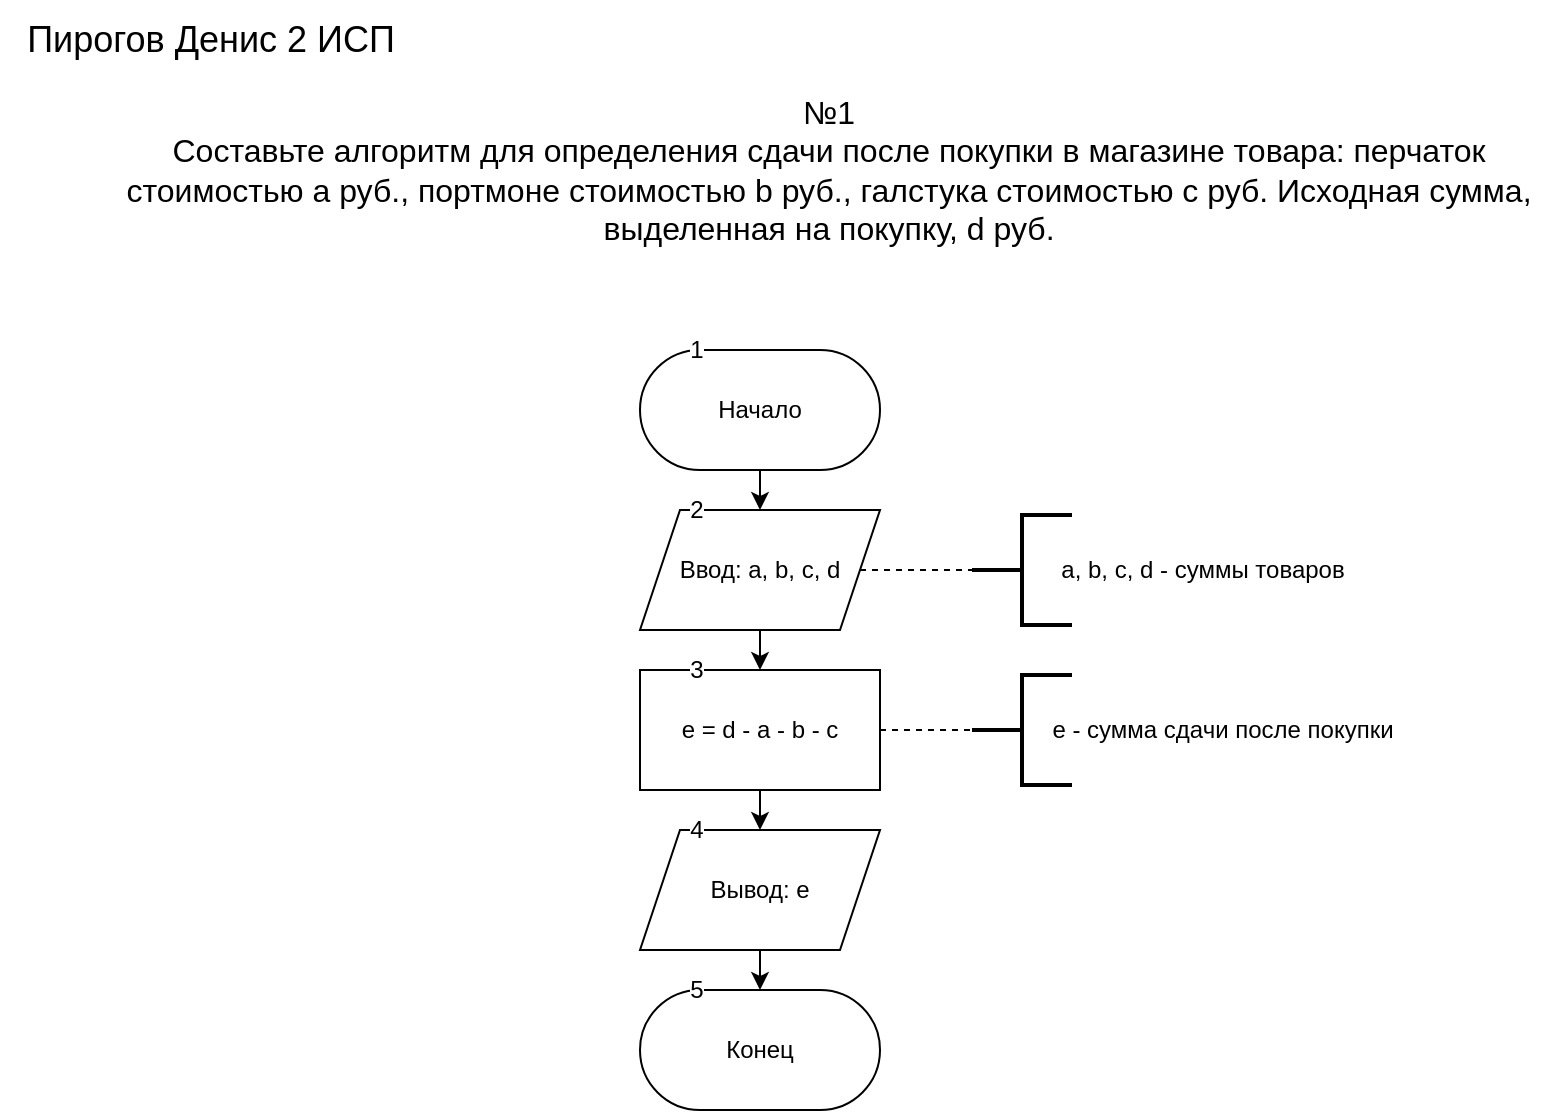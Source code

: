 <mxfile version="22.0.4" type="device" pages="6">
  <diagram name="вариант 2 задание 1" id="ODC9LFAGLmHbSum6EZUV">
    <mxGraphModel dx="1393" dy="766" grid="1" gridSize="10" guides="1" tooltips="1" connect="1" arrows="1" fold="1" page="1" pageScale="1" pageWidth="827" pageHeight="1169" math="0" shadow="0">
      <root>
        <mxCell id="0" />
        <mxCell id="1" parent="0" />
        <mxCell id="DY7lIYdJrIsHro-P984t-7" style="edgeStyle=orthogonalEdgeStyle;rounded=0;orthogonalLoop=1;jettySize=auto;html=1;exitX=0.5;exitY=1;exitDx=0;exitDy=0;entryX=0.5;entryY=0;entryDx=0;entryDy=0;" parent="1" source="DY7lIYdJrIsHro-P984t-1" target="DY7lIYdJrIsHro-P984t-3" edge="1">
          <mxGeometry relative="1" as="geometry" />
        </mxCell>
        <mxCell id="DY7lIYdJrIsHro-P984t-1" value="Начало" style="rounded=1;whiteSpace=wrap;html=1;arcSize=50;" parent="1" vertex="1">
          <mxGeometry x="320" y="175" width="120" height="60" as="geometry" />
        </mxCell>
        <mxCell id="DY7lIYdJrIsHro-P984t-2" value="Конец" style="rounded=1;whiteSpace=wrap;html=1;arcSize=50;" parent="1" vertex="1">
          <mxGeometry x="320" y="495" width="120" height="60" as="geometry" />
        </mxCell>
        <mxCell id="DY7lIYdJrIsHro-P984t-8" style="edgeStyle=orthogonalEdgeStyle;rounded=0;orthogonalLoop=1;jettySize=auto;html=1;exitX=0.5;exitY=1;exitDx=0;exitDy=0;entryX=0.5;entryY=0;entryDx=0;entryDy=0;" parent="1" source="DY7lIYdJrIsHro-P984t-3" target="DY7lIYdJrIsHro-P984t-5" edge="1">
          <mxGeometry relative="1" as="geometry" />
        </mxCell>
        <mxCell id="DY7lIYdJrIsHro-P984t-3" value="Ввод: a, b, c, d" style="shape=parallelogram;perimeter=parallelogramPerimeter;whiteSpace=wrap;html=1;fixedSize=1;" parent="1" vertex="1">
          <mxGeometry x="320" y="255" width="120" height="60" as="geometry" />
        </mxCell>
        <mxCell id="DY7lIYdJrIsHro-P984t-10" style="edgeStyle=orthogonalEdgeStyle;rounded=0;orthogonalLoop=1;jettySize=auto;html=1;exitX=0.5;exitY=1;exitDx=0;exitDy=0;entryX=0.5;entryY=0;entryDx=0;entryDy=0;" parent="1" source="DY7lIYdJrIsHro-P984t-4" target="DY7lIYdJrIsHro-P984t-2" edge="1">
          <mxGeometry relative="1" as="geometry" />
        </mxCell>
        <mxCell id="DY7lIYdJrIsHro-P984t-4" value="Вывод: e" style="shape=parallelogram;perimeter=parallelogramPerimeter;whiteSpace=wrap;html=1;fixedSize=1;" parent="1" vertex="1">
          <mxGeometry x="320" y="415" width="120" height="60" as="geometry" />
        </mxCell>
        <mxCell id="DY7lIYdJrIsHro-P984t-9" style="edgeStyle=orthogonalEdgeStyle;rounded=0;orthogonalLoop=1;jettySize=auto;html=1;exitX=0.5;exitY=1;exitDx=0;exitDy=0;entryX=0.5;entryY=0;entryDx=0;entryDy=0;" parent="1" source="DY7lIYdJrIsHro-P984t-5" target="DY7lIYdJrIsHro-P984t-4" edge="1">
          <mxGeometry relative="1" as="geometry" />
        </mxCell>
        <mxCell id="DY7lIYdJrIsHro-P984t-5" value="e = d - a - b - c" style="rounded=0;whiteSpace=wrap;html=1;" parent="1" vertex="1">
          <mxGeometry x="320" y="335" width="120" height="60" as="geometry" />
        </mxCell>
        <mxCell id="mTyzGe1qH-O2UBiY-heP-1" value="" style="strokeWidth=2;html=1;shape=mxgraph.flowchart.annotation_2;align=left;labelPosition=right;pointerEvents=1;" parent="1" vertex="1">
          <mxGeometry x="486" y="257.5" width="50" height="55" as="geometry" />
        </mxCell>
        <mxCell id="mTyzGe1qH-O2UBiY-heP-2" value="" style="strokeWidth=2;html=1;shape=mxgraph.flowchart.annotation_2;align=left;labelPosition=right;pointerEvents=1;" parent="1" vertex="1">
          <mxGeometry x="486" y="337.5" width="50" height="55" as="geometry" />
        </mxCell>
        <mxCell id="mTyzGe1qH-O2UBiY-heP-3" value="" style="endArrow=none;dashed=1;html=1;rounded=0;exitX=1;exitY=0.5;exitDx=0;exitDy=0;entryX=0;entryY=0.5;entryDx=0;entryDy=0;entryPerimeter=0;" parent="1" source="DY7lIYdJrIsHro-P984t-3" target="mTyzGe1qH-O2UBiY-heP-1" edge="1">
          <mxGeometry width="50" height="50" relative="1" as="geometry">
            <mxPoint x="446" y="345" as="sourcePoint" />
            <mxPoint x="496" y="295" as="targetPoint" />
          </mxGeometry>
        </mxCell>
        <mxCell id="mTyzGe1qH-O2UBiY-heP-4" value="" style="endArrow=none;dashed=1;html=1;rounded=0;exitX=1;exitY=0.5;exitDx=0;exitDy=0;entryX=0;entryY=0.5;entryDx=0;entryDy=0;entryPerimeter=0;" parent="1" source="DY7lIYdJrIsHro-P984t-5" target="mTyzGe1qH-O2UBiY-heP-2" edge="1">
          <mxGeometry width="50" height="50" relative="1" as="geometry">
            <mxPoint x="446" y="365" as="sourcePoint" />
            <mxPoint x="506" y="305" as="targetPoint" />
          </mxGeometry>
        </mxCell>
        <mxCell id="mTyzGe1qH-O2UBiY-heP-6" value="a, b, c, d - суммы товаров" style="text;html=1;align=center;verticalAlign=middle;resizable=0;points=[];autosize=1;strokeColor=none;fillColor=none;" parent="1" vertex="1">
          <mxGeometry x="516" y="270" width="170" height="30" as="geometry" />
        </mxCell>
        <mxCell id="mTyzGe1qH-O2UBiY-heP-7" value="e - сумма сдачи после покупки" style="text;html=1;align=center;verticalAlign=middle;resizable=0;points=[];autosize=1;strokeColor=none;fillColor=none;" parent="1" vertex="1">
          <mxGeometry x="516" y="350" width="190" height="30" as="geometry" />
        </mxCell>
        <mxCell id="BYUeMNhNJZWuw18ngvyP-2" value="1" style="text;html=1;align=center;verticalAlign=middle;resizable=0;points=[];autosize=1;strokeColor=none;fillColor=none;labelBackgroundColor=default;" parent="1" vertex="1">
          <mxGeometry x="333" y="160" width="30" height="30" as="geometry" />
        </mxCell>
        <mxCell id="BYUeMNhNJZWuw18ngvyP-3" value="2" style="text;html=1;align=center;verticalAlign=middle;resizable=0;points=[];autosize=1;strokeColor=none;fillColor=none;labelBackgroundColor=default;" parent="1" vertex="1">
          <mxGeometry x="333" y="240" width="30" height="30" as="geometry" />
        </mxCell>
        <mxCell id="BYUeMNhNJZWuw18ngvyP-4" value="3" style="text;html=1;align=center;verticalAlign=middle;resizable=0;points=[];autosize=1;strokeColor=none;fillColor=none;labelBackgroundColor=default;" parent="1" vertex="1">
          <mxGeometry x="333" y="320" width="30" height="30" as="geometry" />
        </mxCell>
        <mxCell id="BYUeMNhNJZWuw18ngvyP-5" value="4" style="text;html=1;align=center;verticalAlign=middle;resizable=0;points=[];autosize=1;strokeColor=none;fillColor=none;labelBackgroundColor=default;" parent="1" vertex="1">
          <mxGeometry x="333" y="400" width="30" height="30" as="geometry" />
        </mxCell>
        <mxCell id="BYUeMNhNJZWuw18ngvyP-6" value="5" style="text;html=1;align=center;verticalAlign=middle;resizable=0;points=[];autosize=1;strokeColor=none;fillColor=none;labelBackgroundColor=default;" parent="1" vertex="1">
          <mxGeometry x="333" y="480" width="30" height="30" as="geometry" />
        </mxCell>
        <mxCell id="EXQHdpTOvDDozdnqxdGJ-1" value="&lt;font style=&quot;font-size: 18px;&quot;&gt;Пирогов Денис 2 ИСП&lt;/font&gt;" style="text;html=1;align=center;verticalAlign=middle;resizable=0;points=[];autosize=1;strokeColor=none;fillColor=none;" vertex="1" parent="1">
          <mxGeometry width="210" height="40" as="geometry" />
        </mxCell>
        <mxCell id="EXQHdpTOvDDozdnqxdGJ-3" value="&lt;font style=&quot;font-size: 16px;&quot;&gt;№1&lt;/font&gt;&lt;div style=&quot;font-size: 16px;&quot;&gt;&lt;font style=&quot;font-size: 16px;&quot;&gt;Составьте алгоритм для определения сдачи после покупки в магазине товара: перчаток&lt;/font&gt;&lt;/div&gt;&lt;div style=&quot;font-size: 16px;&quot;&gt;&lt;font style=&quot;font-size: 16px;&quot;&gt;стоимостью а руб., портмоне стоимостью b руб., галстука стоимостью с руб. Исходная сумма,&lt;/font&gt;&lt;/div&gt;&lt;div style=&quot;font-size: 16px;&quot;&gt;&lt;font style=&quot;font-size: 16px;&quot;&gt;выделенная на покупку, d руб.&lt;/font&gt;&lt;/div&gt;" style="text;html=1;align=center;verticalAlign=middle;resizable=0;points=[];autosize=1;strokeColor=none;fillColor=none;" vertex="1" parent="1">
          <mxGeometry x="49" y="40" width="730" height="90" as="geometry" />
        </mxCell>
      </root>
    </mxGraphModel>
  </diagram>
  <diagram id="sje73Lc-wtjcD4IFLM9H" name="вариант 2 задание 3">
    <mxGraphModel dx="1393" dy="766" grid="1" gridSize="10" guides="1" tooltips="1" connect="1" arrows="1" fold="1" page="1" pageScale="1" pageWidth="827" pageHeight="1169" math="0" shadow="0">
      <root>
        <mxCell id="0" />
        <mxCell id="1" parent="0" />
        <mxCell id="zfxix-hAYoBwDxTuPmVV-17" style="edgeStyle=orthogonalEdgeStyle;rounded=0;orthogonalLoop=1;jettySize=auto;html=1;exitX=0.5;exitY=1;exitDx=0;exitDy=0;entryX=0.5;entryY=0;entryDx=0;entryDy=0;" parent="1" source="4mt5zKaUXuiqCgcZ64kJ-1" target="zfxix-hAYoBwDxTuPmVV-3" edge="1">
          <mxGeometry relative="1" as="geometry" />
        </mxCell>
        <mxCell id="4mt5zKaUXuiqCgcZ64kJ-1" value="Начало" style="rounded=1;whiteSpace=wrap;html=1;arcSize=50;" parent="1" vertex="1">
          <mxGeometry x="320" y="173" width="120" height="60" as="geometry" />
        </mxCell>
        <mxCell id="PWOghGYoISEkaeLhvXjW-1" value="1" style="text;html=1;align=center;verticalAlign=middle;resizable=0;points=[];autosize=1;strokeColor=none;fillColor=none;labelBackgroundColor=default;" parent="1" vertex="1">
          <mxGeometry x="320" y="160" width="30" height="30" as="geometry" />
        </mxCell>
        <mxCell id="zfxix-hAYoBwDxTuPmVV-1" value="Конец" style="rounded=1;whiteSpace=wrap;html=1;arcSize=50;" parent="1" vertex="1">
          <mxGeometry x="320" y="493" width="120" height="60" as="geometry" />
        </mxCell>
        <mxCell id="zfxix-hAYoBwDxTuPmVV-2" style="edgeStyle=orthogonalEdgeStyle;rounded=0;orthogonalLoop=1;jettySize=auto;html=1;exitX=0.5;exitY=1;exitDx=0;exitDy=0;entryX=0.5;entryY=0;entryDx=0;entryDy=0;" parent="1" source="zfxix-hAYoBwDxTuPmVV-3" edge="1">
          <mxGeometry relative="1" as="geometry">
            <mxPoint x="380" y="333" as="targetPoint" />
          </mxGeometry>
        </mxCell>
        <mxCell id="zfxix-hAYoBwDxTuPmVV-3" value="Ввод: a" style="shape=parallelogram;perimeter=parallelogramPerimeter;whiteSpace=wrap;html=1;fixedSize=1;" parent="1" vertex="1">
          <mxGeometry x="320" y="253" width="120" height="60" as="geometry" />
        </mxCell>
        <mxCell id="zfxix-hAYoBwDxTuPmVV-4" style="edgeStyle=orthogonalEdgeStyle;rounded=0;orthogonalLoop=1;jettySize=auto;html=1;exitX=0.5;exitY=1;exitDx=0;exitDy=0;entryX=0.5;entryY=0;entryDx=0;entryDy=0;" parent="1" source="zfxix-hAYoBwDxTuPmVV-5" target="zfxix-hAYoBwDxTuPmVV-1" edge="1">
          <mxGeometry relative="1" as="geometry" />
        </mxCell>
        <mxCell id="zfxix-hAYoBwDxTuPmVV-5" value="Вывод: b&amp;nbsp;" style="shape=parallelogram;perimeter=parallelogramPerimeter;whiteSpace=wrap;html=1;fixedSize=1;" parent="1" vertex="1">
          <mxGeometry x="320" y="414" width="120" height="60" as="geometry" />
        </mxCell>
        <mxCell id="zfxix-hAYoBwDxTuPmVV-8" value="" style="strokeWidth=2;html=1;shape=mxgraph.flowchart.annotation_2;align=left;labelPosition=right;pointerEvents=1;" parent="1" vertex="1">
          <mxGeometry x="486" y="255.5" width="50" height="55" as="geometry" />
        </mxCell>
        <mxCell id="zfxix-hAYoBwDxTuPmVV-10" value="" style="endArrow=none;dashed=1;html=1;rounded=0;exitX=1;exitY=0.5;exitDx=0;exitDy=0;entryX=0;entryY=0.5;entryDx=0;entryDy=0;entryPerimeter=0;" parent="1" source="zfxix-hAYoBwDxTuPmVV-3" target="zfxix-hAYoBwDxTuPmVV-8" edge="1">
          <mxGeometry width="50" height="50" relative="1" as="geometry">
            <mxPoint x="446" y="343" as="sourcePoint" />
            <mxPoint x="496" y="293" as="targetPoint" />
          </mxGeometry>
        </mxCell>
        <mxCell id="zfxix-hAYoBwDxTuPmVV-12" value="a -&amp;nbsp;сумма с продажи 50 газет&amp;nbsp;" style="text;html=1;align=center;verticalAlign=middle;resizable=0;points=[];autosize=1;strokeColor=none;fillColor=none;" parent="1" vertex="1">
          <mxGeometry x="516" y="268" width="190" height="30" as="geometry" />
        </mxCell>
        <mxCell id="zfxix-hAYoBwDxTuPmVV-16" value="2" style="text;html=1;align=center;verticalAlign=middle;resizable=0;points=[];autosize=1;strokeColor=none;fillColor=none;labelBackgroundColor=default;" parent="1" vertex="1">
          <mxGeometry x="333" y="238" width="30" height="30" as="geometry" />
        </mxCell>
        <mxCell id="zfxix-hAYoBwDxTuPmVV-53" value="4" style="text;html=1;align=center;verticalAlign=middle;resizable=0;points=[];autosize=1;strokeColor=none;fillColor=none;labelBackgroundColor=default;" parent="1" vertex="1">
          <mxGeometry x="333" y="399" width="30" height="30" as="geometry" />
        </mxCell>
        <mxCell id="zfxix-hAYoBwDxTuPmVV-54" value="5" style="text;html=1;align=center;verticalAlign=middle;resizable=0;points=[];autosize=1;strokeColor=none;fillColor=none;labelBackgroundColor=default;" parent="1" vertex="1">
          <mxGeometry x="331" y="478" width="30" height="30" as="geometry" />
        </mxCell>
        <mxCell id="6U79FlQ25LUXAYMpwLec-2" style="edgeStyle=orthogonalEdgeStyle;rounded=0;orthogonalLoop=1;jettySize=auto;html=1;exitX=0.5;exitY=1;exitDx=0;exitDy=0;entryX=0.5;entryY=0;entryDx=0;entryDy=0;" parent="1" source="6U79FlQ25LUXAYMpwLec-1" target="zfxix-hAYoBwDxTuPmVV-5" edge="1">
          <mxGeometry relative="1" as="geometry" />
        </mxCell>
        <mxCell id="6U79FlQ25LUXAYMpwLec-1" value="b = 50*a+150*1,2*a" style="rounded=0;whiteSpace=wrap;html=1;" parent="1" vertex="1">
          <mxGeometry x="320" y="333" width="120" height="60" as="geometry" />
        </mxCell>
        <mxCell id="6U79FlQ25LUXAYMpwLec-3" value="3" style="text;html=1;align=center;verticalAlign=middle;resizable=0;points=[];autosize=1;strokeColor=none;fillColor=none;labelBackgroundColor=default;" parent="1" vertex="1">
          <mxGeometry x="331" y="319" width="30" height="30" as="geometry" />
        </mxCell>
        <mxCell id="OxH6FQGK2bopeZFURAIq-2" value="" style="strokeWidth=2;html=1;shape=mxgraph.flowchart.annotation_2;align=left;labelPosition=right;pointerEvents=1;" parent="1" vertex="1">
          <mxGeometry x="486" y="335.5" width="50" height="55" as="geometry" />
        </mxCell>
        <mxCell id="OxH6FQGK2bopeZFURAIq-3" value="" style="endArrow=none;dashed=1;html=1;rounded=0;exitX=1;exitY=0.5;exitDx=0;exitDy=0;entryX=0;entryY=0.5;entryDx=0;entryDy=0;entryPerimeter=0;" parent="1" source="6U79FlQ25LUXAYMpwLec-1" target="OxH6FQGK2bopeZFURAIq-2" edge="1">
          <mxGeometry width="50" height="50" relative="1" as="geometry">
            <mxPoint x="440" y="293" as="sourcePoint" />
            <mxPoint x="496" y="293" as="targetPoint" />
          </mxGeometry>
        </mxCell>
        <mxCell id="OxH6FQGK2bopeZFURAIq-4" value="b - общая сумма с продажи 200 газет&amp;nbsp;" style="text;html=1;align=center;verticalAlign=middle;resizable=0;points=[];autosize=1;strokeColor=none;fillColor=none;" parent="1" vertex="1">
          <mxGeometry x="505" y="350" width="230" height="30" as="geometry" />
        </mxCell>
        <mxCell id="-gaOjO8GJQse7ylmWIUW-1" value="&lt;font style=&quot;font-size: 18px;&quot;&gt;Пирогов Денис 2 ИСП&lt;/font&gt;" style="text;html=1;align=center;verticalAlign=middle;resizable=0;points=[];autosize=1;strokeColor=none;fillColor=none;" vertex="1" parent="1">
          <mxGeometry width="210" height="40" as="geometry" />
        </mxCell>
        <mxCell id="-gaOjO8GJQse7ylmWIUW-2" value="&lt;font style=&quot;font-size: 16px;&quot;&gt;№3&lt;/font&gt;&lt;div style=&quot;font-size: 16px;&quot;&gt;&lt;div&gt;Уличный продавец газет получает а рублей с продажи каждой из первых 50 газет. С&lt;/div&gt;&lt;div&gt;продажи каждой из остальных газет он получает на 20% больше. Составьте алгоритм, который&lt;/div&gt;&lt;div&gt;вычислит заработок продавца, если он продаст за день 200 газет.&lt;/div&gt;&lt;/div&gt;" style="text;html=1;align=center;verticalAlign=middle;resizable=0;points=[];autosize=1;strokeColor=none;fillColor=none;" vertex="1" parent="1">
          <mxGeometry x="49" y="40" width="730" height="90" as="geometry" />
        </mxCell>
      </root>
    </mxGraphModel>
  </diagram>
  <diagram id="gSNzDhHIFDjk7a7nVDa1" name="вариант 2 задание 5">
    <mxGraphModel dx="1393" dy="766" grid="1" gridSize="10" guides="1" tooltips="1" connect="1" arrows="1" fold="1" page="1" pageScale="1" pageWidth="827" pageHeight="1169" math="0" shadow="0">
      <root>
        <mxCell id="0" />
        <mxCell id="1" parent="0" />
        <mxCell id="sRINhI4-shyqRReoHG4c-1" style="edgeStyle=orthogonalEdgeStyle;rounded=0;orthogonalLoop=1;jettySize=auto;html=1;exitX=0.5;exitY=1;exitDx=0;exitDy=0;entryX=0.5;entryY=0;entryDx=0;entryDy=0;" parent="1" source="sRINhI4-shyqRReoHG4c-2" target="sRINhI4-shyqRReoHG4c-6" edge="1">
          <mxGeometry relative="1" as="geometry" />
        </mxCell>
        <mxCell id="sRINhI4-shyqRReoHG4c-2" value="Начало" style="rounded=1;whiteSpace=wrap;html=1;arcSize=50;" parent="1" vertex="1">
          <mxGeometry x="320" y="175" width="120" height="60" as="geometry" />
        </mxCell>
        <mxCell id="sRINhI4-shyqRReoHG4c-3" value="1" style="text;html=1;align=center;verticalAlign=middle;resizable=0;points=[];autosize=1;strokeColor=none;fillColor=none;labelBackgroundColor=default;" parent="1" vertex="1">
          <mxGeometry x="331" y="160" width="30" height="30" as="geometry" />
        </mxCell>
        <mxCell id="sRINhI4-shyqRReoHG4c-4" value="Конец" style="rounded=1;whiteSpace=wrap;html=1;arcSize=50;" parent="1" vertex="1">
          <mxGeometry x="320" y="575" width="120" height="60" as="geometry" />
        </mxCell>
        <mxCell id="-cePMDOSLPpMPktoq-Yq-3" style="edgeStyle=orthogonalEdgeStyle;rounded=0;orthogonalLoop=1;jettySize=auto;html=1;exitX=0.5;exitY=1;exitDx=0;exitDy=0;entryX=0.5;entryY=0;entryDx=0;entryDy=0;" parent="1" source="sRINhI4-shyqRReoHG4c-6" target="-cePMDOSLPpMPktoq-Yq-1" edge="1">
          <mxGeometry relative="1" as="geometry" />
        </mxCell>
        <mxCell id="sRINhI4-shyqRReoHG4c-6" value="Ввод: a" style="shape=parallelogram;perimeter=parallelogramPerimeter;whiteSpace=wrap;html=1;fixedSize=1;" parent="1" vertex="1">
          <mxGeometry x="320" y="255" width="120" height="60" as="geometry" />
        </mxCell>
        <mxCell id="sRINhI4-shyqRReoHG4c-7" style="edgeStyle=orthogonalEdgeStyle;rounded=0;orthogonalLoop=1;jettySize=auto;html=1;exitX=0.5;exitY=1;exitDx=0;exitDy=0;entryX=0.5;entryY=0;entryDx=0;entryDy=0;" parent="1" source="sRINhI4-shyqRReoHG4c-8" target="sRINhI4-shyqRReoHG4c-4" edge="1">
          <mxGeometry relative="1" as="geometry" />
        </mxCell>
        <mxCell id="sRINhI4-shyqRReoHG4c-8" value="Вывод: b, c&amp;nbsp;" style="shape=parallelogram;perimeter=parallelogramPerimeter;whiteSpace=wrap;html=1;fixedSize=1;" parent="1" vertex="1">
          <mxGeometry x="320" y="495" width="120" height="60" as="geometry" />
        </mxCell>
        <mxCell id="sRINhI4-shyqRReoHG4c-11" value="" style="strokeWidth=2;html=1;shape=mxgraph.flowchart.annotation_2;align=left;labelPosition=right;pointerEvents=1;" parent="1" vertex="1">
          <mxGeometry x="486" y="257.5" width="50" height="55" as="geometry" />
        </mxCell>
        <mxCell id="sRINhI4-shyqRReoHG4c-13" value="" style="endArrow=none;dashed=1;html=1;rounded=0;exitX=1;exitY=0.5;exitDx=0;exitDy=0;entryX=0;entryY=0.5;entryDx=0;entryDy=0;entryPerimeter=0;" parent="1" source="sRINhI4-shyqRReoHG4c-6" target="sRINhI4-shyqRReoHG4c-11" edge="1">
          <mxGeometry width="50" height="50" relative="1" as="geometry">
            <mxPoint x="446" y="345" as="sourcePoint" />
            <mxPoint x="496" y="295" as="targetPoint" />
          </mxGeometry>
        </mxCell>
        <mxCell id="sRINhI4-shyqRReoHG4c-15" value="a - вес в фунтах" style="text;html=1;align=center;verticalAlign=middle;resizable=0;points=[];autosize=1;strokeColor=none;fillColor=none;" parent="1" vertex="1">
          <mxGeometry x="516" y="270" width="110" height="30" as="geometry" />
        </mxCell>
        <mxCell id="sRINhI4-shyqRReoHG4c-18" value="2" style="text;html=1;align=center;verticalAlign=middle;resizable=0;points=[];autosize=1;strokeColor=none;fillColor=none;labelBackgroundColor=default;" parent="1" vertex="1">
          <mxGeometry x="333" y="240" width="30" height="30" as="geometry" />
        </mxCell>
        <mxCell id="l88txaKDyGYONCmVOTKR-1" value="6" style="text;html=1;align=center;verticalAlign=middle;resizable=0;points=[];autosize=1;strokeColor=none;fillColor=none;labelBackgroundColor=default;" parent="1" vertex="1">
          <mxGeometry x="333" y="561" width="30" height="30" as="geometry" />
        </mxCell>
        <mxCell id="l88txaKDyGYONCmVOTKR-2" value="5" style="text;html=1;align=center;verticalAlign=middle;resizable=0;points=[];autosize=1;strokeColor=none;fillColor=none;labelBackgroundColor=default;" parent="1" vertex="1">
          <mxGeometry x="333" y="479" width="30" height="30" as="geometry" />
        </mxCell>
        <mxCell id="-cePMDOSLPpMPktoq-Yq-4" style="edgeStyle=orthogonalEdgeStyle;rounded=0;orthogonalLoop=1;jettySize=auto;html=1;exitX=0.5;exitY=1;exitDx=0;exitDy=0;entryX=0.5;entryY=0;entryDx=0;entryDy=0;" parent="1" source="-cePMDOSLPpMPktoq-Yq-1" target="-cePMDOSLPpMPktoq-Yq-2" edge="1">
          <mxGeometry relative="1" as="geometry" />
        </mxCell>
        <mxCell id="-cePMDOSLPpMPktoq-Yq-1" value="b = a /&amp;nbsp;2,205" style="rounded=0;whiteSpace=wrap;html=1;" parent="1" vertex="1">
          <mxGeometry x="320" y="335" width="120" height="60" as="geometry" />
        </mxCell>
        <mxCell id="-cePMDOSLPpMPktoq-Yq-5" style="edgeStyle=orthogonalEdgeStyle;rounded=0;orthogonalLoop=1;jettySize=auto;html=1;exitX=0.5;exitY=1;exitDx=0;exitDy=0;entryX=0.5;entryY=0;entryDx=0;entryDy=0;" parent="1" source="-cePMDOSLPpMPktoq-Yq-2" target="sRINhI4-shyqRReoHG4c-8" edge="1">
          <mxGeometry relative="1" as="geometry" />
        </mxCell>
        <mxCell id="-cePMDOSLPpMPktoq-Yq-2" value="c = b * 1000" style="rounded=0;whiteSpace=wrap;html=1;" parent="1" vertex="1">
          <mxGeometry x="320" y="415" width="120" height="60" as="geometry" />
        </mxCell>
        <mxCell id="-cePMDOSLPpMPktoq-Yq-7" value="3" style="text;html=1;align=center;verticalAlign=middle;resizable=0;points=[];autosize=1;strokeColor=none;fillColor=none;labelBackgroundColor=default;" parent="1" vertex="1">
          <mxGeometry x="333" y="320" width="30" height="30" as="geometry" />
        </mxCell>
        <mxCell id="-cePMDOSLPpMPktoq-Yq-8" value="4" style="text;html=1;align=center;verticalAlign=middle;resizable=0;points=[];autosize=1;strokeColor=none;fillColor=none;labelBackgroundColor=default;" parent="1" vertex="1">
          <mxGeometry x="331" y="400" width="30" height="30" as="geometry" />
        </mxCell>
        <mxCell id="-cePMDOSLPpMPktoq-Yq-9" value="" style="strokeWidth=2;html=1;shape=mxgraph.flowchart.annotation_2;align=left;labelPosition=right;pointerEvents=1;" parent="1" vertex="1">
          <mxGeometry x="486" y="335" width="50" height="55" as="geometry" />
        </mxCell>
        <mxCell id="-cePMDOSLPpMPktoq-Yq-10" value="" style="endArrow=none;dashed=1;html=1;rounded=0;exitX=1;exitY=0.5;exitDx=0;exitDy=0;entryX=0;entryY=0.5;entryDx=0;entryDy=0;entryPerimeter=0;" parent="1" target="-cePMDOSLPpMPktoq-Yq-9" edge="1">
          <mxGeometry width="50" height="50" relative="1" as="geometry">
            <mxPoint x="440" y="362.5" as="sourcePoint" />
            <mxPoint x="506" y="372.5" as="targetPoint" />
          </mxGeometry>
        </mxCell>
        <mxCell id="-cePMDOSLPpMPktoq-Yq-11" value="b - вес в килограммах" style="text;html=1;align=center;verticalAlign=middle;resizable=0;points=[];autosize=1;strokeColor=none;fillColor=none;" parent="1" vertex="1">
          <mxGeometry x="516" y="347.5" width="150" height="30" as="geometry" />
        </mxCell>
        <mxCell id="-cePMDOSLPpMPktoq-Yq-12" value="" style="strokeWidth=2;html=1;shape=mxgraph.flowchart.annotation_2;align=left;labelPosition=right;pointerEvents=1;" parent="1" vertex="1">
          <mxGeometry x="486" y="415" width="50" height="55" as="geometry" />
        </mxCell>
        <mxCell id="-cePMDOSLPpMPktoq-Yq-13" value="" style="endArrow=none;dashed=1;html=1;rounded=0;exitX=1;exitY=0.5;exitDx=0;exitDy=0;entryX=0;entryY=0.5;entryDx=0;entryDy=0;entryPerimeter=0;" parent="1" target="-cePMDOSLPpMPktoq-Yq-12" edge="1">
          <mxGeometry width="50" height="50" relative="1" as="geometry">
            <mxPoint x="440" y="442.5" as="sourcePoint" />
            <mxPoint x="476" y="465" as="targetPoint" />
          </mxGeometry>
        </mxCell>
        <mxCell id="-cePMDOSLPpMPktoq-Yq-14" value="c - вес в граммах" style="text;html=1;align=center;verticalAlign=middle;resizable=0;points=[];autosize=1;strokeColor=none;fillColor=none;" parent="1" vertex="1">
          <mxGeometry x="516" y="427.5" width="120" height="30" as="geometry" />
        </mxCell>
        <mxCell id="3vvPdaXRkXyi-8_1JSMx-1" value="&lt;font style=&quot;font-size: 18px;&quot;&gt;Пирогов Денис 2 ИСП&lt;/font&gt;" style="text;html=1;align=center;verticalAlign=middle;resizable=0;points=[];autosize=1;strokeColor=none;fillColor=none;" vertex="1" parent="1">
          <mxGeometry width="210" height="40" as="geometry" />
        </mxCell>
        <mxCell id="3vvPdaXRkXyi-8_1JSMx-2" value="&lt;font style=&quot;font-size: 16px;&quot;&gt;№5&lt;/font&gt;&lt;div style=&quot;font-size: 16px;&quot;&gt;&lt;font style=&quot;font-size: 16px;&quot;&gt;Составить алгоритм перевода веса из фунтов в килограммы и граммы.&lt;/font&gt;&lt;br&gt;&lt;/div&gt;" style="text;html=1;align=center;verticalAlign=middle;resizable=0;points=[];autosize=1;strokeColor=none;fillColor=none;" vertex="1" parent="1">
          <mxGeometry x="134" y="60" width="560" height="50" as="geometry" />
        </mxCell>
      </root>
    </mxGraphModel>
  </diagram>
  <diagram id="z8x0cmIwclwUZ_YuCAtL" name="вариант 2 задание 2">
    <mxGraphModel dx="1393" dy="766" grid="1" gridSize="10" guides="1" tooltips="1" connect="1" arrows="1" fold="1" page="1" pageScale="1" pageWidth="827" pageHeight="1169" math="0" shadow="0">
      <root>
        <mxCell id="0" />
        <mxCell id="1" parent="0" />
        <mxCell id="YZdOTx-LG6S0MW3HR8WH-1" style="edgeStyle=orthogonalEdgeStyle;rounded=0;orthogonalLoop=1;jettySize=auto;html=1;exitX=0.5;exitY=1;exitDx=0;exitDy=0;entryX=0.5;entryY=0;entryDx=0;entryDy=0;" parent="1" source="YZdOTx-LG6S0MW3HR8WH-2" target="YZdOTx-LG6S0MW3HR8WH-5" edge="1">
          <mxGeometry relative="1" as="geometry" />
        </mxCell>
        <mxCell id="YZdOTx-LG6S0MW3HR8WH-2" value="Начало" style="rounded=1;whiteSpace=wrap;html=1;arcSize=50;" parent="1" vertex="1">
          <mxGeometry x="360" y="174" width="120" height="60" as="geometry" />
        </mxCell>
        <mxCell id="YZdOTx-LG6S0MW3HR8WH-3" value="Конец" style="rounded=1;whiteSpace=wrap;html=1;arcSize=50;" parent="1" vertex="1">
          <mxGeometry x="360" y="604" width="120" height="60" as="geometry" />
        </mxCell>
        <mxCell id="YZdOTx-LG6S0MW3HR8WH-24" style="edgeStyle=orthogonalEdgeStyle;rounded=0;orthogonalLoop=1;jettySize=auto;html=1;exitX=0.5;exitY=1;exitDx=0;exitDy=0;entryX=0.5;entryY=0;entryDx=0;entryDy=0;" parent="1" source="YZdOTx-LG6S0MW3HR8WH-5" target="YZdOTx-LG6S0MW3HR8WH-23" edge="1">
          <mxGeometry relative="1" as="geometry" />
        </mxCell>
        <mxCell id="YZdOTx-LG6S0MW3HR8WH-5" value="Ввод: a" style="shape=parallelogram;perimeter=parallelogramPerimeter;whiteSpace=wrap;html=1;fixedSize=1;" parent="1" vertex="1">
          <mxGeometry x="360" y="254" width="120" height="60" as="geometry" />
        </mxCell>
        <mxCell id="YZdOTx-LG6S0MW3HR8WH-6" style="edgeStyle=orthogonalEdgeStyle;rounded=0;orthogonalLoop=1;jettySize=auto;html=1;exitX=0.5;exitY=1;exitDx=0;exitDy=0;entryX=0.5;entryY=0;entryDx=0;entryDy=0;" parent="1" source="YZdOTx-LG6S0MW3HR8WH-7" target="YZdOTx-LG6S0MW3HR8WH-3" edge="1">
          <mxGeometry relative="1" as="geometry" />
        </mxCell>
        <mxCell id="YZdOTx-LG6S0MW3HR8WH-7" value="Вывод: a" style="shape=parallelogram;perimeter=parallelogramPerimeter;whiteSpace=wrap;html=1;fixedSize=1;" parent="1" vertex="1">
          <mxGeometry x="360" y="514" width="120" height="60" as="geometry" />
        </mxCell>
        <mxCell id="YZdOTx-LG6S0MW3HR8WH-10" value="" style="strokeWidth=2;html=1;shape=mxgraph.flowchart.annotation_2;align=left;labelPosition=right;pointerEvents=1;" parent="1" vertex="1">
          <mxGeometry x="526" y="256.5" width="50" height="55" as="geometry" />
        </mxCell>
        <mxCell id="YZdOTx-LG6S0MW3HR8WH-12" value="" style="endArrow=none;dashed=1;html=1;rounded=0;exitX=1;exitY=0.5;exitDx=0;exitDy=0;entryX=0;entryY=0.5;entryDx=0;entryDy=0;entryPerimeter=0;" parent="1" source="YZdOTx-LG6S0MW3HR8WH-5" target="YZdOTx-LG6S0MW3HR8WH-10" edge="1">
          <mxGeometry width="50" height="50" relative="1" as="geometry">
            <mxPoint x="486" y="344" as="sourcePoint" />
            <mxPoint x="536" y="294" as="targetPoint" />
          </mxGeometry>
        </mxCell>
        <mxCell id="YZdOTx-LG6S0MW3HR8WH-16" value="1" style="text;html=1;align=center;verticalAlign=middle;resizable=0;points=[];autosize=1;strokeColor=none;fillColor=none;labelBackgroundColor=default;" parent="1" vertex="1">
          <mxGeometry x="373" y="160" width="30" height="30" as="geometry" />
        </mxCell>
        <mxCell id="YZdOTx-LG6S0MW3HR8WH-17" value="2" style="text;html=1;align=center;verticalAlign=middle;resizable=0;points=[];autosize=1;strokeColor=none;fillColor=none;labelBackgroundColor=default;" parent="1" vertex="1">
          <mxGeometry x="373" y="239" width="30" height="30" as="geometry" />
        </mxCell>
        <mxCell id="YZdOTx-LG6S0MW3HR8WH-20" value="7" style="text;html=1;align=center;verticalAlign=middle;resizable=0;points=[];autosize=1;strokeColor=none;fillColor=none;labelBackgroundColor=default;" parent="1" vertex="1">
          <mxGeometry x="373" y="591" width="30" height="30" as="geometry" />
        </mxCell>
        <mxCell id="YZdOTx-LG6S0MW3HR8WH-22" value="a - целое число" style="text;html=1;align=center;verticalAlign=middle;resizable=0;points=[];autosize=1;strokeColor=none;fillColor=none;" parent="1" vertex="1">
          <mxGeometry x="556" y="269" width="110" height="30" as="geometry" />
        </mxCell>
        <mxCell id="YZdOTx-LG6S0MW3HR8WH-27" style="edgeStyle=orthogonalEdgeStyle;rounded=0;orthogonalLoop=1;jettySize=auto;html=1;entryX=0.5;entryY=0;entryDx=0;entryDy=0;" parent="1" source="YZdOTx-LG6S0MW3HR8WH-23" target="YZdOTx-LG6S0MW3HR8WH-26" edge="1">
          <mxGeometry relative="1" as="geometry" />
        </mxCell>
        <mxCell id="YZdOTx-LG6S0MW3HR8WH-28" style="edgeStyle=orthogonalEdgeStyle;rounded=0;orthogonalLoop=1;jettySize=auto;html=1;entryX=0.5;entryY=0;entryDx=0;entryDy=0;" parent="1" source="YZdOTx-LG6S0MW3HR8WH-23" target="YZdOTx-LG6S0MW3HR8WH-25" edge="1">
          <mxGeometry relative="1" as="geometry" />
        </mxCell>
        <mxCell id="YZdOTx-LG6S0MW3HR8WH-23" value="a &amp;gt; 0" style="rhombus;whiteSpace=wrap;html=1;" parent="1" vertex="1">
          <mxGeometry x="365" y="334" width="110" height="70" as="geometry" />
        </mxCell>
        <mxCell id="YZdOTx-LG6S0MW3HR8WH-29" style="edgeStyle=orthogonalEdgeStyle;rounded=0;orthogonalLoop=1;jettySize=auto;html=1;entryX=0.5;entryY=0;entryDx=0;entryDy=0;" parent="1" source="YZdOTx-LG6S0MW3HR8WH-25" target="YZdOTx-LG6S0MW3HR8WH-7" edge="1">
          <mxGeometry relative="1" as="geometry" />
        </mxCell>
        <mxCell id="YZdOTx-LG6S0MW3HR8WH-25" value="a = a + 30&amp;nbsp;" style="rounded=0;whiteSpace=wrap;html=1;" parent="1" vertex="1">
          <mxGeometry x="480" y="394" width="120" height="60" as="geometry" />
        </mxCell>
        <mxCell id="YZdOTx-LG6S0MW3HR8WH-30" style="edgeStyle=orthogonalEdgeStyle;rounded=0;orthogonalLoop=1;jettySize=auto;html=1;entryX=0.5;entryY=0;entryDx=0;entryDy=0;" parent="1" source="YZdOTx-LG6S0MW3HR8WH-26" target="YZdOTx-LG6S0MW3HR8WH-7" edge="1">
          <mxGeometry relative="1" as="geometry" />
        </mxCell>
        <mxCell id="YZdOTx-LG6S0MW3HR8WH-26" value="a = a - 10" style="rounded=0;whiteSpace=wrap;html=1;" parent="1" vertex="1">
          <mxGeometry x="240" y="394" width="120" height="60" as="geometry" />
        </mxCell>
        <mxCell id="YZdOTx-LG6S0MW3HR8WH-31" value="Да" style="text;html=1;align=center;verticalAlign=middle;resizable=0;points=[];autosize=1;strokeColor=none;fillColor=none;" parent="1" vertex="1">
          <mxGeometry x="316" y="334" width="40" height="30" as="geometry" />
        </mxCell>
        <mxCell id="YZdOTx-LG6S0MW3HR8WH-32" value="Нет" style="text;html=1;align=center;verticalAlign=middle;resizable=0;points=[];autosize=1;strokeColor=none;fillColor=none;" parent="1" vertex="1">
          <mxGeometry x="486" y="334" width="40" height="30" as="geometry" />
        </mxCell>
        <mxCell id="QKc7ULMAq8d7AGqLOb40-1" value="3" style="text;html=1;align=center;verticalAlign=middle;resizable=0;points=[];autosize=1;strokeColor=none;fillColor=none;labelBackgroundColor=default;" parent="1" vertex="1">
          <mxGeometry x="373" y="340" width="30" height="30" as="geometry" />
        </mxCell>
        <mxCell id="T4kvSXA1ONXZ5-rfE8Fh-1" value="4" style="text;html=1;align=center;verticalAlign=middle;resizable=0;points=[];autosize=1;strokeColor=none;fillColor=none;labelBackgroundColor=default;" parent="1" vertex="1">
          <mxGeometry x="240" y="379" width="30" height="30" as="geometry" />
        </mxCell>
        <mxCell id="T4kvSXA1ONXZ5-rfE8Fh-2" value="5" style="text;html=1;align=center;verticalAlign=middle;resizable=0;points=[];autosize=1;strokeColor=none;fillColor=none;labelBackgroundColor=default;" parent="1" vertex="1">
          <mxGeometry x="480" y="379" width="30" height="30" as="geometry" />
        </mxCell>
        <mxCell id="T4kvSXA1ONXZ5-rfE8Fh-3" value="6" style="text;html=1;align=center;verticalAlign=middle;resizable=0;points=[];autosize=1;strokeColor=none;fillColor=none;labelBackgroundColor=default;" parent="1" vertex="1">
          <mxGeometry x="373" y="500" width="30" height="30" as="geometry" />
        </mxCell>
        <mxCell id="LjyFrUHD0NPqEXV-XhHR-1" value="&lt;font style=&quot;font-size: 18px;&quot;&gt;Пирогов Денис 2 ИСП&lt;/font&gt;" style="text;html=1;align=center;verticalAlign=middle;resizable=0;points=[];autosize=1;strokeColor=none;fillColor=none;" vertex="1" parent="1">
          <mxGeometry width="210" height="40" as="geometry" />
        </mxCell>
        <mxCell id="LjyFrUHD0NPqEXV-XhHR-2" value="&lt;font style=&quot;font-size: 16px;&quot;&gt;№2&lt;/font&gt;&lt;div style=&quot;font-size: 16px;&quot;&gt;&lt;div&gt;Дано целое число. Если оно является положительным, то вычесть из него 10; в&lt;/div&gt;&lt;div&gt;противном случае прибавить к нему 30. Вывести полученное число.&lt;/div&gt;&lt;/div&gt;" style="text;html=1;align=center;verticalAlign=middle;resizable=0;points=[];autosize=1;strokeColor=none;fillColor=none;" vertex="1" parent="1">
          <mxGeometry x="104" y="50" width="620" height="70" as="geometry" />
        </mxCell>
      </root>
    </mxGraphModel>
  </diagram>
  <diagram id="YerdHr4esRdjdB4NBOHD" name="вариант 2 задание 4">
    <mxGraphModel dx="1393" dy="766" grid="1" gridSize="10" guides="1" tooltips="1" connect="1" arrows="1" fold="1" page="1" pageScale="1" pageWidth="827" pageHeight="1169" math="0" shadow="0">
      <root>
        <mxCell id="0" />
        <mxCell id="1" parent="0" />
        <mxCell id="VfGQyBY4fOgNn1lcRGgt-11" value="" style="rounded=0;whiteSpace=wrap;html=1;" parent="1" vertex="1">
          <mxGeometry x="233" y="562.25" width="106" height="39" as="geometry" />
        </mxCell>
        <mxCell id="VfGQyBY4fOgNn1lcRGgt-10" value="" style="rounded=0;whiteSpace=wrap;html=1;" parent="1" vertex="1">
          <mxGeometry x="153" y="562.5" width="80" height="39" as="geometry" />
        </mxCell>
        <mxCell id="VfGQyBY4fOgNn1lcRGgt-9" value="" style="rounded=0;whiteSpace=wrap;html=1;" parent="1" vertex="1">
          <mxGeometry x="93" y="562.5" width="60" height="38.75" as="geometry" />
        </mxCell>
        <mxCell id="VfGQyBY4fOgNn1lcRGgt-8" value="" style="rounded=0;whiteSpace=wrap;html=1;" parent="1" vertex="1">
          <mxGeometry x="13" y="562.5" width="80" height="38.75" as="geometry" />
        </mxCell>
        <mxCell id="X8t2LBlpGKkPNKpJRVLH-1" style="edgeStyle=orthogonalEdgeStyle;rounded=0;orthogonalLoop=1;jettySize=auto;html=1;exitX=0.5;exitY=1;exitDx=0;exitDy=0;entryX=0.5;entryY=0;entryDx=0;entryDy=0;" parent="1" source="X8t2LBlpGKkPNKpJRVLH-2" target="X8t2LBlpGKkPNKpJRVLH-5" edge="1">
          <mxGeometry relative="1" as="geometry" />
        </mxCell>
        <mxCell id="X8t2LBlpGKkPNKpJRVLH-2" value="Начало" style="rounded=1;whiteSpace=wrap;html=1;arcSize=50;" parent="1" vertex="1">
          <mxGeometry x="364" y="174" width="120" height="60" as="geometry" />
        </mxCell>
        <mxCell id="X8t2LBlpGKkPNKpJRVLH-3" value="Конец" style="rounded=1;whiteSpace=wrap;html=1;arcSize=50;" parent="1" vertex="1">
          <mxGeometry x="364" y="634" width="120" height="60" as="geometry" />
        </mxCell>
        <mxCell id="X8t2LBlpGKkPNKpJRVLH-4" style="edgeStyle=orthogonalEdgeStyle;rounded=0;orthogonalLoop=1;jettySize=auto;html=1;exitX=0.5;exitY=1;exitDx=0;exitDy=0;entryX=0.5;entryY=0;entryDx=0;entryDy=0;" parent="1" source="X8t2LBlpGKkPNKpJRVLH-5" target="X8t2LBlpGKkPNKpJRVLH-16" edge="1">
          <mxGeometry relative="1" as="geometry" />
        </mxCell>
        <mxCell id="X8t2LBlpGKkPNKpJRVLH-5" value="Ввод: x" style="shape=parallelogram;perimeter=parallelogramPerimeter;whiteSpace=wrap;html=1;fixedSize=1;" parent="1" vertex="1">
          <mxGeometry x="364" y="254" width="120" height="60" as="geometry" />
        </mxCell>
        <mxCell id="X8t2LBlpGKkPNKpJRVLH-6" style="edgeStyle=orthogonalEdgeStyle;rounded=0;orthogonalLoop=1;jettySize=auto;html=1;exitX=0.5;exitY=1;exitDx=0;exitDy=0;entryX=0.5;entryY=0;entryDx=0;entryDy=0;" parent="1" source="X8t2LBlpGKkPNKpJRVLH-7" target="X8t2LBlpGKkPNKpJRVLH-3" edge="1">
          <mxGeometry relative="1" as="geometry" />
        </mxCell>
        <mxCell id="X8t2LBlpGKkPNKpJRVLH-7" value="Вывод: F(x)" style="shape=parallelogram;perimeter=parallelogramPerimeter;whiteSpace=wrap;html=1;fixedSize=1;" parent="1" vertex="1">
          <mxGeometry x="364" y="544" width="120" height="60" as="geometry" />
        </mxCell>
        <mxCell id="X8t2LBlpGKkPNKpJRVLH-8" value="" style="strokeWidth=2;html=1;shape=mxgraph.flowchart.annotation_2;align=left;labelPosition=right;pointerEvents=1;" parent="1" vertex="1">
          <mxGeometry x="530" y="256.5" width="50" height="55" as="geometry" />
        </mxCell>
        <mxCell id="X8t2LBlpGKkPNKpJRVLH-9" value="" style="endArrow=none;dashed=1;html=1;rounded=0;exitX=1;exitY=0.5;exitDx=0;exitDy=0;entryX=0;entryY=0.5;entryDx=0;entryDy=0;entryPerimeter=0;" parent="1" source="X8t2LBlpGKkPNKpJRVLH-5" target="X8t2LBlpGKkPNKpJRVLH-8" edge="1">
          <mxGeometry width="50" height="50" relative="1" as="geometry">
            <mxPoint x="490" y="344" as="sourcePoint" />
            <mxPoint x="540" y="294" as="targetPoint" />
          </mxGeometry>
        </mxCell>
        <mxCell id="X8t2LBlpGKkPNKpJRVLH-10" value="1" style="text;html=1;align=center;verticalAlign=middle;resizable=0;points=[];autosize=1;strokeColor=none;fillColor=none;labelBackgroundColor=default;" parent="1" vertex="1">
          <mxGeometry x="377" y="160" width="30" height="30" as="geometry" />
        </mxCell>
        <mxCell id="X8t2LBlpGKkPNKpJRVLH-11" value="2" style="text;html=1;align=center;verticalAlign=middle;resizable=0;points=[];autosize=1;strokeColor=none;fillColor=none;labelBackgroundColor=default;" parent="1" vertex="1">
          <mxGeometry x="377" y="239" width="30" height="30" as="geometry" />
        </mxCell>
        <mxCell id="X8t2LBlpGKkPNKpJRVLH-13" value="x - целое число" style="text;html=1;align=center;verticalAlign=middle;resizable=0;points=[];autosize=1;strokeColor=none;fillColor=none;" parent="1" vertex="1">
          <mxGeometry x="560" y="269" width="110" height="30" as="geometry" />
        </mxCell>
        <mxCell id="X8t2LBlpGKkPNKpJRVLH-31" style="edgeStyle=orthogonalEdgeStyle;rounded=0;orthogonalLoop=1;jettySize=auto;html=1;entryX=0.5;entryY=0;entryDx=0;entryDy=0;" parent="1" source="X8t2LBlpGKkPNKpJRVLH-16" target="X8t2LBlpGKkPNKpJRVLH-30" edge="1">
          <mxGeometry relative="1" as="geometry" />
        </mxCell>
        <mxCell id="TA_IFIlmfwQ1r0TLr6vP-2" style="edgeStyle=orthogonalEdgeStyle;rounded=0;orthogonalLoop=1;jettySize=auto;html=1;exitX=0.5;exitY=1;exitDx=0;exitDy=0;entryX=0.5;entryY=0;entryDx=0;entryDy=0;" parent="1" source="X8t2LBlpGKkPNKpJRVLH-16" target="X8t2LBlpGKkPNKpJRVLH-28" edge="1">
          <mxGeometry relative="1" as="geometry" />
        </mxCell>
        <mxCell id="X8t2LBlpGKkPNKpJRVLH-16" value="x &amp;gt;= 3" style="rhombus;whiteSpace=wrap;html=1;" parent="1" vertex="1">
          <mxGeometry x="369" y="334" width="110" height="70" as="geometry" />
        </mxCell>
        <mxCell id="X8t2LBlpGKkPNKpJRVLH-23" value="3" style="text;html=1;align=center;verticalAlign=middle;resizable=0;points=[];autosize=1;strokeColor=none;fillColor=none;labelBackgroundColor=default;" parent="1" vertex="1">
          <mxGeometry x="377" y="339" width="30" height="30" as="geometry" />
        </mxCell>
        <mxCell id="X8t2LBlpGKkPNKpJRVLH-37" style="edgeStyle=orthogonalEdgeStyle;rounded=0;orthogonalLoop=1;jettySize=auto;html=1;exitX=0.5;exitY=1;exitDx=0;exitDy=0;entryX=0.5;entryY=0;entryDx=0;entryDy=0;" parent="1" source="X8t2LBlpGKkPNKpJRVLH-28" target="X8t2LBlpGKkPNKpJRVLH-7" edge="1">
          <mxGeometry relative="1" as="geometry" />
        </mxCell>
        <mxCell id="X8t2LBlpGKkPNKpJRVLH-28" value="F(x) = x / x^3 - 27" style="rounded=0;whiteSpace=wrap;html=1;" parent="1" vertex="1">
          <mxGeometry x="364" y="434" width="120" height="60" as="geometry" />
        </mxCell>
        <mxCell id="X8t2LBlpGKkPNKpJRVLH-35" style="edgeStyle=orthogonalEdgeStyle;rounded=0;orthogonalLoop=1;jettySize=auto;html=1;exitX=0.5;exitY=1;exitDx=0;exitDy=0;entryX=0.5;entryY=0;entryDx=0;entryDy=0;" parent="1" source="X8t2LBlpGKkPNKpJRVLH-30" target="X8t2LBlpGKkPNKpJRVLH-7" edge="1">
          <mxGeometry relative="1" as="geometry" />
        </mxCell>
        <mxCell id="X8t2LBlpGKkPNKpJRVLH-30" value="F(x) = 2*x^2+5*x-7" style="rounded=0;whiteSpace=wrap;html=1;" parent="1" vertex="1">
          <mxGeometry x="200" y="434" width="120" height="60" as="geometry" />
        </mxCell>
        <mxCell id="X8t2LBlpGKkPNKpJRVLH-40" value="Да" style="text;html=1;align=center;verticalAlign=middle;resizable=0;points=[];autosize=1;strokeColor=none;fillColor=none;" parent="1" vertex="1">
          <mxGeometry x="324" y="339" width="40" height="30" as="geometry" />
        </mxCell>
        <mxCell id="TA_IFIlmfwQ1r0TLr6vP-3" value="Нет" style="text;html=1;align=center;verticalAlign=middle;resizable=0;points=[];autosize=1;strokeColor=none;fillColor=none;" parent="1" vertex="1">
          <mxGeometry x="430" y="404" width="40" height="30" as="geometry" />
        </mxCell>
        <mxCell id="hTj91jDt00fLiWA1VQA2-1" value="5" style="text;html=1;align=center;verticalAlign=middle;resizable=0;points=[];autosize=1;strokeColor=none;fillColor=none;labelBackgroundColor=default;" parent="1" vertex="1">
          <mxGeometry x="377" y="419" width="30" height="30" as="geometry" />
        </mxCell>
        <mxCell id="hTj91jDt00fLiWA1VQA2-2" value="4" style="text;html=1;align=center;verticalAlign=middle;resizable=0;points=[];autosize=1;strokeColor=none;fillColor=none;labelBackgroundColor=default;" parent="1" vertex="1">
          <mxGeometry x="200" y="419" width="30" height="30" as="geometry" />
        </mxCell>
        <mxCell id="hTj91jDt00fLiWA1VQA2-3" value="6" style="text;html=1;align=center;verticalAlign=middle;resizable=0;points=[];autosize=1;strokeColor=none;fillColor=none;labelBackgroundColor=default;" parent="1" vertex="1">
          <mxGeometry x="377" y="529" width="30" height="30" as="geometry" />
        </mxCell>
        <mxCell id="hTj91jDt00fLiWA1VQA2-4" value="7" style="text;html=1;align=center;verticalAlign=middle;resizable=0;points=[];autosize=1;strokeColor=none;fillColor=none;labelBackgroundColor=default;" parent="1" vertex="1">
          <mxGeometry x="377" y="619" width="30" height="30" as="geometry" />
        </mxCell>
        <mxCell id="Vr0D38BjUfFB_hcQnzDc-1" value="" style="strokeWidth=2;html=1;shape=mxgraph.flowchart.annotation_2;align=left;labelPosition=right;pointerEvents=1;" parent="1" vertex="1">
          <mxGeometry x="530" y="436.5" width="50" height="55" as="geometry" />
        </mxCell>
        <mxCell id="Vr0D38BjUfFB_hcQnzDc-2" value="" style="endArrow=none;dashed=1;html=1;rounded=0;entryX=0;entryY=0.5;entryDx=0;entryDy=0;entryPerimeter=0;exitX=1;exitY=0.5;exitDx=0;exitDy=0;" parent="1" source="X8t2LBlpGKkPNKpJRVLH-28" target="Vr0D38BjUfFB_hcQnzDc-1" edge="1">
          <mxGeometry width="50" height="50" relative="1" as="geometry">
            <mxPoint x="510" y="514" as="sourcePoint" />
            <mxPoint x="545" y="474" as="targetPoint" />
          </mxGeometry>
        </mxCell>
        <mxCell id="Vr0D38BjUfFB_hcQnzDc-3" value="F(x) - функция" style="text;html=1;align=center;verticalAlign=middle;resizable=0;points=[];autosize=1;strokeColor=none;fillColor=none;" parent="1" vertex="1">
          <mxGeometry x="560" y="449" width="100" height="30" as="geometry" />
        </mxCell>
        <mxCell id="VfGQyBY4fOgNn1lcRGgt-1" value="&lt;font style=&quot;font-size: 16px;&quot;&gt;x&lt;/font&gt;" style="text;html=1;strokeColor=none;fillColor=none;align=center;verticalAlign=middle;whiteSpace=wrap;rounded=0;" parent="1" vertex="1">
          <mxGeometry x="93" y="562.5" width="60" height="40" as="geometry" />
        </mxCell>
        <mxCell id="VfGQyBY4fOgNn1lcRGgt-2" value="&lt;font style=&quot;font-size: 16px;&quot;&gt;шаг&lt;/font&gt;" style="text;html=1;strokeColor=none;fillColor=none;align=center;verticalAlign=middle;whiteSpace=wrap;rounded=0;" parent="1" vertex="1">
          <mxGeometry x="13" y="561.25" width="80" height="40" as="geometry" />
        </mxCell>
        <mxCell id="VfGQyBY4fOgNn1lcRGgt-6" value="&lt;font style=&quot;font-size: 16px;&quot;&gt;условие&lt;/font&gt;" style="text;html=1;strokeColor=none;fillColor=none;align=center;verticalAlign=middle;whiteSpace=wrap;rounded=0;" parent="1" vertex="1">
          <mxGeometry x="153" y="560" width="80" height="42.5" as="geometry" />
        </mxCell>
        <mxCell id="VfGQyBY4fOgNn1lcRGgt-7" value="&lt;font style=&quot;font-size: 16px;&quot;&gt;действие&lt;/font&gt;" style="text;html=1;strokeColor=none;fillColor=none;align=center;verticalAlign=middle;whiteSpace=wrap;rounded=0;" parent="1" vertex="1">
          <mxGeometry x="233" y="560" width="106" height="41.75" as="geometry" />
        </mxCell>
        <mxCell id="VfGQyBY4fOgNn1lcRGgt-12" value="" style="rounded=0;whiteSpace=wrap;html=1;" parent="1" vertex="1">
          <mxGeometry x="233" y="601.5" width="106" height="39" as="geometry" />
        </mxCell>
        <mxCell id="VfGQyBY4fOgNn1lcRGgt-13" value="" style="rounded=0;whiteSpace=wrap;html=1;" parent="1" vertex="1">
          <mxGeometry x="153" y="601.75" width="80" height="39" as="geometry" />
        </mxCell>
        <mxCell id="VfGQyBY4fOgNn1lcRGgt-14" value="4" style="rounded=0;whiteSpace=wrap;html=1;" parent="1" vertex="1">
          <mxGeometry x="93" y="601.75" width="60" height="38.75" as="geometry" />
        </mxCell>
        <mxCell id="VfGQyBY4fOgNn1lcRGgt-15" value="1" style="rounded=0;whiteSpace=wrap;html=1;" parent="1" vertex="1">
          <mxGeometry x="13" y="601.75" width="80" height="38.75" as="geometry" />
        </mxCell>
        <mxCell id="VfGQyBY4fOgNn1lcRGgt-20" value="" style="rounded=0;whiteSpace=wrap;html=1;" parent="1" vertex="1">
          <mxGeometry x="233" y="640.75" width="106" height="39" as="geometry" />
        </mxCell>
        <mxCell id="VfGQyBY4fOgNn1lcRGgt-21" value="x &amp;gt;= 3 да" style="rounded=0;whiteSpace=wrap;html=1;" parent="1" vertex="1">
          <mxGeometry x="153" y="641" width="80" height="39" as="geometry" />
        </mxCell>
        <mxCell id="VfGQyBY4fOgNn1lcRGgt-22" value="" style="rounded=0;whiteSpace=wrap;html=1;" parent="1" vertex="1">
          <mxGeometry x="93" y="641" width="60" height="38.75" as="geometry" />
        </mxCell>
        <mxCell id="VfGQyBY4fOgNn1lcRGgt-23" value="2" style="rounded=0;whiteSpace=wrap;html=1;" parent="1" vertex="1">
          <mxGeometry x="13" y="641" width="80" height="38.75" as="geometry" />
        </mxCell>
        <mxCell id="VfGQyBY4fOgNn1lcRGgt-24" value="F(x)=2*4^2+5*4-7" style="rounded=0;whiteSpace=wrap;html=1;" parent="1" vertex="1">
          <mxGeometry x="233" y="680" width="106" height="39" as="geometry" />
        </mxCell>
        <mxCell id="VfGQyBY4fOgNn1lcRGgt-25" value="" style="rounded=0;whiteSpace=wrap;html=1;" parent="1" vertex="1">
          <mxGeometry x="153" y="680.25" width="80" height="39" as="geometry" />
        </mxCell>
        <mxCell id="VfGQyBY4fOgNn1lcRGgt-26" value="" style="rounded=0;whiteSpace=wrap;html=1;" parent="1" vertex="1">
          <mxGeometry x="93" y="680.25" width="60" height="38.75" as="geometry" />
        </mxCell>
        <mxCell id="VfGQyBY4fOgNn1lcRGgt-27" value="3" style="rounded=0;whiteSpace=wrap;html=1;" parent="1" vertex="1">
          <mxGeometry x="13" y="680.25" width="80" height="38.75" as="geometry" />
        </mxCell>
        <mxCell id="VfGQyBY4fOgNn1lcRGgt-49" value="" style="rounded=0;whiteSpace=wrap;html=1;" parent="1" vertex="1">
          <mxGeometry x="233" y="742.25" width="126" height="39" as="geometry" />
        </mxCell>
        <mxCell id="VfGQyBY4fOgNn1lcRGgt-50" value="" style="rounded=0;whiteSpace=wrap;html=1;" parent="1" vertex="1">
          <mxGeometry x="153" y="742.5" width="80" height="39" as="geometry" />
        </mxCell>
        <mxCell id="VfGQyBY4fOgNn1lcRGgt-51" value="" style="rounded=0;whiteSpace=wrap;html=1;" parent="1" vertex="1">
          <mxGeometry x="93" y="742.5" width="60" height="38.75" as="geometry" />
        </mxCell>
        <mxCell id="VfGQyBY4fOgNn1lcRGgt-52" value="" style="rounded=0;whiteSpace=wrap;html=1;" parent="1" vertex="1">
          <mxGeometry x="13" y="742.5" width="80" height="38.75" as="geometry" />
        </mxCell>
        <mxCell id="VfGQyBY4fOgNn1lcRGgt-53" value="&lt;font style=&quot;font-size: 16px;&quot;&gt;x&lt;/font&gt;" style="text;html=1;strokeColor=none;fillColor=none;align=center;verticalAlign=middle;whiteSpace=wrap;rounded=0;" parent="1" vertex="1">
          <mxGeometry x="93" y="742.5" width="60" height="40" as="geometry" />
        </mxCell>
        <mxCell id="VfGQyBY4fOgNn1lcRGgt-54" value="&lt;font style=&quot;font-size: 16px;&quot;&gt;шаг&lt;/font&gt;" style="text;html=1;strokeColor=none;fillColor=none;align=center;verticalAlign=middle;whiteSpace=wrap;rounded=0;" parent="1" vertex="1">
          <mxGeometry x="13" y="741.25" width="80" height="40" as="geometry" />
        </mxCell>
        <mxCell id="VfGQyBY4fOgNn1lcRGgt-55" value="&lt;font style=&quot;font-size: 16px;&quot;&gt;условие&lt;/font&gt;" style="text;html=1;strokeColor=none;fillColor=none;align=center;verticalAlign=middle;whiteSpace=wrap;rounded=0;" parent="1" vertex="1">
          <mxGeometry x="153" y="740" width="80" height="42.5" as="geometry" />
        </mxCell>
        <mxCell id="VfGQyBY4fOgNn1lcRGgt-56" value="&lt;font style=&quot;font-size: 16px;&quot;&gt;действие&lt;/font&gt;" style="text;html=1;strokeColor=none;fillColor=none;align=center;verticalAlign=middle;whiteSpace=wrap;rounded=0;" parent="1" vertex="1">
          <mxGeometry x="232" y="740" width="126" height="41" as="geometry" />
        </mxCell>
        <mxCell id="VfGQyBY4fOgNn1lcRGgt-57" value="" style="rounded=0;whiteSpace=wrap;html=1;" parent="1" vertex="1">
          <mxGeometry x="233" y="781.5" width="126" height="39" as="geometry" />
        </mxCell>
        <mxCell id="VfGQyBY4fOgNn1lcRGgt-58" value="" style="rounded=0;whiteSpace=wrap;html=1;" parent="1" vertex="1">
          <mxGeometry x="153" y="781.75" width="80" height="39" as="geometry" />
        </mxCell>
        <mxCell id="VfGQyBY4fOgNn1lcRGgt-59" value="- 7/2" style="rounded=0;whiteSpace=wrap;html=1;" parent="1" vertex="1">
          <mxGeometry x="93" y="781.75" width="60" height="38.75" as="geometry" />
        </mxCell>
        <mxCell id="VfGQyBY4fOgNn1lcRGgt-60" value="1" style="rounded=0;whiteSpace=wrap;html=1;" parent="1" vertex="1">
          <mxGeometry x="13" y="781.75" width="80" height="38.75" as="geometry" />
        </mxCell>
        <mxCell id="VfGQyBY4fOgNn1lcRGgt-61" value="" style="rounded=0;whiteSpace=wrap;html=1;" parent="1" vertex="1">
          <mxGeometry x="233" y="820.75" width="126" height="39" as="geometry" />
        </mxCell>
        <mxCell id="VfGQyBY4fOgNn1lcRGgt-62" value="x &amp;gt;= 3 нет" style="rounded=0;whiteSpace=wrap;html=1;" parent="1" vertex="1">
          <mxGeometry x="153" y="821" width="80" height="39" as="geometry" />
        </mxCell>
        <mxCell id="VfGQyBY4fOgNn1lcRGgt-63" value="" style="rounded=0;whiteSpace=wrap;html=1;" parent="1" vertex="1">
          <mxGeometry x="93" y="821" width="60" height="38.75" as="geometry" />
        </mxCell>
        <mxCell id="VfGQyBY4fOgNn1lcRGgt-64" value="2" style="rounded=0;whiteSpace=wrap;html=1;" parent="1" vertex="1">
          <mxGeometry x="13" y="821" width="80" height="38.75" as="geometry" />
        </mxCell>
        <mxCell id="VfGQyBY4fOgNn1lcRGgt-65" value="F(x)=(-7/2)/(-7/2)^3-27" style="rounded=0;whiteSpace=wrap;html=1;" parent="1" vertex="1">
          <mxGeometry x="233" y="860" width="126" height="39" as="geometry" />
        </mxCell>
        <mxCell id="VfGQyBY4fOgNn1lcRGgt-66" value="" style="rounded=0;whiteSpace=wrap;html=1;" parent="1" vertex="1">
          <mxGeometry x="153" y="860.25" width="80" height="39" as="geometry" />
        </mxCell>
        <mxCell id="VfGQyBY4fOgNn1lcRGgt-67" value="" style="rounded=0;whiteSpace=wrap;html=1;" parent="1" vertex="1">
          <mxGeometry x="93" y="860.25" width="60" height="38.75" as="geometry" />
        </mxCell>
        <mxCell id="VfGQyBY4fOgNn1lcRGgt-68" value="3" style="rounded=0;whiteSpace=wrap;html=1;" parent="1" vertex="1">
          <mxGeometry x="13" y="860.25" width="80" height="38.75" as="geometry" />
        </mxCell>
        <mxCell id="VfGQyBY4fOgNn1lcRGgt-69" value="" style="rounded=0;whiteSpace=wrap;html=1;" parent="1" vertex="1">
          <mxGeometry x="589" y="744.75" width="106" height="39" as="geometry" />
        </mxCell>
        <mxCell id="VfGQyBY4fOgNn1lcRGgt-70" value="" style="rounded=0;whiteSpace=wrap;html=1;" parent="1" vertex="1">
          <mxGeometry x="509" y="745" width="80" height="39" as="geometry" />
        </mxCell>
        <mxCell id="VfGQyBY4fOgNn1lcRGgt-71" value="" style="rounded=0;whiteSpace=wrap;html=1;" parent="1" vertex="1">
          <mxGeometry x="449" y="745" width="60" height="38.75" as="geometry" />
        </mxCell>
        <mxCell id="VfGQyBY4fOgNn1lcRGgt-72" value="" style="rounded=0;whiteSpace=wrap;html=1;" parent="1" vertex="1">
          <mxGeometry x="369" y="745" width="80" height="38.75" as="geometry" />
        </mxCell>
        <mxCell id="VfGQyBY4fOgNn1lcRGgt-73" value="&lt;font style=&quot;font-size: 16px;&quot;&gt;x&lt;/font&gt;" style="text;html=1;strokeColor=none;fillColor=none;align=center;verticalAlign=middle;whiteSpace=wrap;rounded=0;" parent="1" vertex="1">
          <mxGeometry x="449" y="745" width="60" height="40" as="geometry" />
        </mxCell>
        <mxCell id="VfGQyBY4fOgNn1lcRGgt-74" value="&lt;font style=&quot;font-size: 16px;&quot;&gt;шаг&lt;/font&gt;" style="text;html=1;strokeColor=none;fillColor=none;align=center;verticalAlign=middle;whiteSpace=wrap;rounded=0;" parent="1" vertex="1">
          <mxGeometry x="369" y="743.75" width="80" height="40" as="geometry" />
        </mxCell>
        <mxCell id="VfGQyBY4fOgNn1lcRGgt-75" value="&lt;font style=&quot;font-size: 16px;&quot;&gt;условие&lt;/font&gt;" style="text;html=1;strokeColor=none;fillColor=none;align=center;verticalAlign=middle;whiteSpace=wrap;rounded=0;" parent="1" vertex="1">
          <mxGeometry x="509" y="742.5" width="80" height="42.5" as="geometry" />
        </mxCell>
        <mxCell id="VfGQyBY4fOgNn1lcRGgt-76" value="&lt;font style=&quot;font-size: 16px;&quot;&gt;действие&lt;/font&gt;" style="text;html=1;strokeColor=none;fillColor=none;align=center;verticalAlign=middle;whiteSpace=wrap;rounded=0;" parent="1" vertex="1">
          <mxGeometry x="589" y="742.5" width="106" height="41.75" as="geometry" />
        </mxCell>
        <mxCell id="VfGQyBY4fOgNn1lcRGgt-77" value="" style="rounded=0;whiteSpace=wrap;html=1;" parent="1" vertex="1">
          <mxGeometry x="589" y="784" width="106" height="39" as="geometry" />
        </mxCell>
        <mxCell id="VfGQyBY4fOgNn1lcRGgt-78" value="" style="rounded=0;whiteSpace=wrap;html=1;" parent="1" vertex="1">
          <mxGeometry x="509" y="784.25" width="80" height="39" as="geometry" />
        </mxCell>
        <mxCell id="VfGQyBY4fOgNn1lcRGgt-79" value="9" style="rounded=0;whiteSpace=wrap;html=1;" parent="1" vertex="1">
          <mxGeometry x="449" y="784.25" width="60" height="38.75" as="geometry" />
        </mxCell>
        <mxCell id="VfGQyBY4fOgNn1lcRGgt-80" value="1" style="rounded=0;whiteSpace=wrap;html=1;" parent="1" vertex="1">
          <mxGeometry x="369" y="784.25" width="80" height="38.75" as="geometry" />
        </mxCell>
        <mxCell id="VfGQyBY4fOgNn1lcRGgt-81" value="" style="rounded=0;whiteSpace=wrap;html=1;" parent="1" vertex="1">
          <mxGeometry x="589" y="823.25" width="106" height="39" as="geometry" />
        </mxCell>
        <mxCell id="VfGQyBY4fOgNn1lcRGgt-82" value="x &amp;gt;= 3 да" style="rounded=0;whiteSpace=wrap;html=1;" parent="1" vertex="1">
          <mxGeometry x="509" y="823.5" width="80" height="39" as="geometry" />
        </mxCell>
        <mxCell id="VfGQyBY4fOgNn1lcRGgt-83" value="" style="rounded=0;whiteSpace=wrap;html=1;" parent="1" vertex="1">
          <mxGeometry x="449" y="823.5" width="60" height="38.75" as="geometry" />
        </mxCell>
        <mxCell id="VfGQyBY4fOgNn1lcRGgt-84" value="2" style="rounded=0;whiteSpace=wrap;html=1;" parent="1" vertex="1">
          <mxGeometry x="369" y="823.5" width="80" height="38.75" as="geometry" />
        </mxCell>
        <mxCell id="VfGQyBY4fOgNn1lcRGgt-85" value="F(x)=2*9^2+5*9-7" style="rounded=0;whiteSpace=wrap;html=1;" parent="1" vertex="1">
          <mxGeometry x="589" y="862.5" width="106" height="39" as="geometry" />
        </mxCell>
        <mxCell id="VfGQyBY4fOgNn1lcRGgt-86" value="" style="rounded=0;whiteSpace=wrap;html=1;" parent="1" vertex="1">
          <mxGeometry x="509" y="862.75" width="80" height="39" as="geometry" />
        </mxCell>
        <mxCell id="VfGQyBY4fOgNn1lcRGgt-87" value="" style="rounded=0;whiteSpace=wrap;html=1;" parent="1" vertex="1">
          <mxGeometry x="449" y="862.75" width="60" height="38.75" as="geometry" />
        </mxCell>
        <mxCell id="VfGQyBY4fOgNn1lcRGgt-88" value="3" style="rounded=0;whiteSpace=wrap;html=1;" parent="1" vertex="1">
          <mxGeometry x="369" y="862.75" width="80" height="38.75" as="geometry" />
        </mxCell>
        <mxCell id="jSZTgJTwYzZbFmF-2Jm9-1" value="&lt;font style=&quot;font-size: 18px;&quot;&gt;Пирогов Денис 2 ИСП&lt;/font&gt;" style="text;html=1;align=center;verticalAlign=middle;resizable=0;points=[];autosize=1;strokeColor=none;fillColor=none;" vertex="1" parent="1">
          <mxGeometry width="210" height="40" as="geometry" />
        </mxCell>
        <mxCell id="jSZTgJTwYzZbFmF-2Jm9-2" value="&lt;font style=&quot;font-size: 16px;&quot;&gt;№4&lt;/font&gt;&lt;div style=&quot;font-size: 16px;&quot;&gt;&lt;div style=&quot;&quot;&gt;Построить блок – схему, позволяющую вычислить значение функции:&lt;/div&gt;&lt;div style=&quot;&quot;&gt;&lt;span style=&quot;&quot;&gt;F(x) = {&lt;/span&gt;&lt;span style=&quot;background-color: initial;&quot;&gt;2x^&lt;/span&gt;&lt;span style=&quot;background-color: initial;&quot;&gt;2 + 5x − 7, x ≥ 3&lt;/span&gt;&lt;/div&gt;&lt;div style=&quot;&quot;&gt;&lt;span style=&quot;&quot;&gt;&amp;nbsp; &amp;nbsp; &amp;nbsp; &amp;nbsp; {x /&amp;nbsp;&lt;/span&gt;&lt;span style=&quot;background-color: initial;&quot;&gt;x^&lt;/span&gt;&lt;span style=&quot;background-color: initial;&quot;&gt;3 − 27, x &amp;lt; 3&lt;/span&gt;&lt;/div&gt;&lt;div style=&quot;&quot;&gt;&lt;span style=&quot;&quot;&gt;&lt;br&gt;&lt;/span&gt;&lt;/div&gt;&lt;div style=&quot;&quot;&gt;&lt;span style=&quot;&quot;&gt;Построить трассировочную таблицу для проверки значений: а) x = 4; б) x = −&lt;/span&gt;&lt;span style=&quot;background-color: initial;&quot;&gt;7/&lt;/span&gt;&lt;span style=&quot;background-color: initial;&quot;&gt;2&lt;/span&gt;&lt;span style=&quot;background-color: initial;&quot;&gt;; в) x = 9.&lt;/span&gt;&lt;/div&gt;&lt;/div&gt;" style="text;html=1;align=center;verticalAlign=middle;resizable=0;points=[];autosize=1;strokeColor=none;fillColor=none;" vertex="1" parent="1">
          <mxGeometry x="69" y="20" width="690" height="130" as="geometry" />
        </mxCell>
      </root>
    </mxGraphModel>
  </diagram>
  <diagram id="usP7nvgyMu-cZShOCvmq" name="вариант 2 задание 6">
    <mxGraphModel dx="1393" dy="766" grid="1" gridSize="10" guides="1" tooltips="1" connect="1" arrows="1" fold="1" page="1" pageScale="1" pageWidth="827" pageHeight="1169" math="0" shadow="0">
      <root>
        <mxCell id="0" />
        <mxCell id="1" parent="0" />
        <mxCell id="xatzJIS6snbrbQb7ZDit-1" style="edgeStyle=orthogonalEdgeStyle;rounded=0;orthogonalLoop=1;jettySize=auto;html=1;exitX=0.5;exitY=1;exitDx=0;exitDy=0;entryX=0.5;entryY=0;entryDx=0;entryDy=0;" parent="1" source="xatzJIS6snbrbQb7ZDit-2" target="xatzJIS6snbrbQb7ZDit-5" edge="1">
          <mxGeometry relative="1" as="geometry" />
        </mxCell>
        <mxCell id="xatzJIS6snbrbQb7ZDit-2" value="Начало" style="rounded=1;whiteSpace=wrap;html=1;arcSize=50;" parent="1" vertex="1">
          <mxGeometry x="213.91" y="140" width="120" height="60" as="geometry" />
        </mxCell>
        <mxCell id="xatzJIS6snbrbQb7ZDit-3" value="Конец" style="rounded=1;whiteSpace=wrap;html=1;arcSize=50;" parent="1" vertex="1">
          <mxGeometry x="213.91" y="830" width="120" height="60" as="geometry" />
        </mxCell>
        <mxCell id="xatzJIS6snbrbQb7ZDit-4" style="edgeStyle=orthogonalEdgeStyle;rounded=0;orthogonalLoop=1;jettySize=auto;html=1;exitX=0.5;exitY=1;exitDx=0;exitDy=0;entryX=0.5;entryY=0;entryDx=0;entryDy=0;" parent="1" source="xatzJIS6snbrbQb7ZDit-5" target="xatzJIS6snbrbQb7ZDit-15" edge="1">
          <mxGeometry relative="1" as="geometry" />
        </mxCell>
        <mxCell id="xatzJIS6snbrbQb7ZDit-5" value="Ввод: a, b, c, d" style="shape=parallelogram;perimeter=parallelogramPerimeter;whiteSpace=wrap;html=1;fixedSize=1;" parent="1" vertex="1">
          <mxGeometry x="213.91" y="220" width="120" height="60" as="geometry" />
        </mxCell>
        <mxCell id="xatzJIS6snbrbQb7ZDit-6" style="edgeStyle=orthogonalEdgeStyle;rounded=0;orthogonalLoop=1;jettySize=auto;html=1;exitX=0.5;exitY=1;exitDx=0;exitDy=0;entryX=0.5;entryY=0;entryDx=0;entryDy=0;" parent="1" source="xatzJIS6snbrbQb7ZDit-7" target="xatzJIS6snbrbQb7ZDit-3" edge="1">
          <mxGeometry relative="1" as="geometry" />
        </mxCell>
        <mxCell id="xatzJIS6snbrbQb7ZDit-7" value="Вывод: a&amp;nbsp;" style="shape=parallelogram;perimeter=parallelogramPerimeter;whiteSpace=wrap;html=1;fixedSize=1;" parent="1" vertex="1">
          <mxGeometry x="213.91" y="750" width="120" height="60" as="geometry" />
        </mxCell>
        <mxCell id="xatzJIS6snbrbQb7ZDit-8" value="" style="strokeWidth=2;html=1;shape=mxgraph.flowchart.annotation_2;align=left;labelPosition=right;pointerEvents=1;" parent="1" vertex="1">
          <mxGeometry x="489.91" y="222.5" width="50" height="55" as="geometry" />
        </mxCell>
        <mxCell id="xatzJIS6snbrbQb7ZDit-9" value="" style="endArrow=none;dashed=1;html=1;rounded=0;exitX=1;exitY=0.5;exitDx=0;exitDy=0;entryX=0;entryY=0.5;entryDx=0;entryDy=0;entryPerimeter=0;" parent="1" source="xatzJIS6snbrbQb7ZDit-5" target="xatzJIS6snbrbQb7ZDit-8" edge="1">
          <mxGeometry width="50" height="50" relative="1" as="geometry">
            <mxPoint x="339.91" y="310" as="sourcePoint" />
            <mxPoint x="389.91" y="260" as="targetPoint" />
          </mxGeometry>
        </mxCell>
        <mxCell id="xatzJIS6snbrbQb7ZDit-10" value="a, b, c, d - целые числа" style="text;html=1;align=center;verticalAlign=middle;resizable=0;points=[];autosize=1;strokeColor=none;fillColor=none;" parent="1" vertex="1">
          <mxGeometry x="519.91" y="235" width="150" height="30" as="geometry" />
        </mxCell>
        <mxCell id="xatzJIS6snbrbQb7ZDit-11" value="2" style="text;html=1;align=center;verticalAlign=middle;resizable=0;points=[];autosize=1;strokeColor=none;fillColor=none;labelBackgroundColor=default;" parent="1" vertex="1">
          <mxGeometry x="226.91" y="205" width="30" height="30" as="geometry" />
        </mxCell>
        <mxCell id="xatzJIS6snbrbQb7ZDit-12" value="9" style="text;html=1;align=center;verticalAlign=middle;resizable=0;points=[];autosize=1;strokeColor=none;fillColor=none;labelBackgroundColor=default;" parent="1" vertex="1">
          <mxGeometry x="226.91" y="816" width="30" height="30" as="geometry" />
        </mxCell>
        <mxCell id="xatzJIS6snbrbQb7ZDit-14" style="edgeStyle=orthogonalEdgeStyle;rounded=0;orthogonalLoop=1;jettySize=auto;html=1;exitX=0.5;exitY=1;exitDx=0;exitDy=0;entryX=0.5;entryY=0;entryDx=0;entryDy=0;" parent="1" source="xatzJIS6snbrbQb7ZDit-15" target="xatzJIS6snbrbQb7ZDit-17" edge="1">
          <mxGeometry relative="1" as="geometry" />
        </mxCell>
        <mxCell id="xatzJIS6snbrbQb7ZDit-15" value="a = a - b" style="rounded=0;whiteSpace=wrap;html=1;" parent="1" vertex="1">
          <mxGeometry x="213.91" y="300" width="120" height="60" as="geometry" />
        </mxCell>
        <mxCell id="4e03xe6NeRrqrlqCFH7h-8" style="edgeStyle=orthogonalEdgeStyle;rounded=0;orthogonalLoop=1;jettySize=auto;html=1;exitX=0.5;exitY=1;exitDx=0;exitDy=0;entryX=0.5;entryY=0;entryDx=0;entryDy=0;" parent="1" source="xatzJIS6snbrbQb7ZDit-17" target="4e03xe6NeRrqrlqCFH7h-3" edge="1">
          <mxGeometry relative="1" as="geometry" />
        </mxCell>
        <mxCell id="xatzJIS6snbrbQb7ZDit-17" value="a = a - c" style="rounded=0;whiteSpace=wrap;html=1;" parent="1" vertex="1">
          <mxGeometry x="213.91" y="380" width="120" height="60" as="geometry" />
        </mxCell>
        <mxCell id="xatzJIS6snbrbQb7ZDit-18" value="3" style="text;html=1;align=center;verticalAlign=middle;resizable=0;points=[];autosize=1;strokeColor=none;fillColor=none;labelBackgroundColor=default;" parent="1" vertex="1">
          <mxGeometry x="226.91" y="285" width="30" height="30" as="geometry" />
        </mxCell>
        <mxCell id="xatzJIS6snbrbQb7ZDit-19" value="4" style="text;html=1;align=center;verticalAlign=middle;resizable=0;points=[];autosize=1;strokeColor=none;fillColor=none;labelBackgroundColor=default;" parent="1" vertex="1">
          <mxGeometry x="224.91" y="365" width="30" height="30" as="geometry" />
        </mxCell>
        <mxCell id="xatzJIS6snbrbQb7ZDit-20" value="" style="strokeWidth=2;html=1;shape=mxgraph.flowchart.annotation_2;align=left;labelPosition=right;pointerEvents=1;" parent="1" vertex="1">
          <mxGeometry x="489.91" y="302.5" width="50" height="55" as="geometry" />
        </mxCell>
        <mxCell id="xatzJIS6snbrbQb7ZDit-21" value="" style="endArrow=none;dashed=1;html=1;rounded=0;entryX=0;entryY=0.5;entryDx=0;entryDy=0;entryPerimeter=0;exitX=1;exitY=0.5;exitDx=0;exitDy=0;" parent="1" source="xatzJIS6snbrbQb7ZDit-15" target="xatzJIS6snbrbQb7ZDit-20" edge="1">
          <mxGeometry width="50" height="50" relative="1" as="geometry">
            <mxPoint x="369.91" y="340" as="sourcePoint" />
            <mxPoint x="399.91" y="337.5" as="targetPoint" />
          </mxGeometry>
        </mxCell>
        <mxCell id="xatzJIS6snbrbQb7ZDit-22" value="a - сумма после покупки первого товара" style="text;html=1;align=center;verticalAlign=middle;resizable=0;points=[];autosize=1;strokeColor=none;fillColor=none;" parent="1" vertex="1">
          <mxGeometry x="519.91" y="315" width="250" height="30" as="geometry" />
        </mxCell>
        <mxCell id="xatzJIS6snbrbQb7ZDit-23" value="" style="strokeWidth=2;html=1;shape=mxgraph.flowchart.annotation_2;align=left;labelPosition=right;pointerEvents=1;" parent="1" vertex="1">
          <mxGeometry x="489.91" y="382.5" width="50" height="55" as="geometry" />
        </mxCell>
        <mxCell id="xatzJIS6snbrbQb7ZDit-24" value="" style="endArrow=none;dashed=1;html=1;rounded=0;exitX=1;exitY=0.5;exitDx=0;exitDy=0;entryX=0;entryY=0.5;entryDx=0;entryDy=0;entryPerimeter=0;" parent="1" source="xatzJIS6snbrbQb7ZDit-17" target="xatzJIS6snbrbQb7ZDit-23" edge="1">
          <mxGeometry width="50" height="50" relative="1" as="geometry">
            <mxPoint x="333.91" y="407.5" as="sourcePoint" />
            <mxPoint x="369.91" y="430" as="targetPoint" />
          </mxGeometry>
        </mxCell>
        <mxCell id="xatzJIS6snbrbQb7ZDit-25" value="a - сумма после покупки второго товара" style="text;html=1;align=center;verticalAlign=middle;resizable=0;points=[];autosize=1;strokeColor=none;fillColor=none;" parent="1" vertex="1">
          <mxGeometry x="519.91" y="395" width="250" height="30" as="geometry" />
        </mxCell>
        <mxCell id="4e03xe6NeRrqrlqCFH7h-1" value="1" style="text;html=1;align=center;verticalAlign=middle;resizable=0;points=[];autosize=1;strokeColor=none;fillColor=none;labelBackgroundColor=default;" parent="1" vertex="1">
          <mxGeometry x="224.91" y="126" width="30" height="30" as="geometry" />
        </mxCell>
        <mxCell id="FADzd2Y8f5OKo8TdqEpI-2" style="edgeStyle=orthogonalEdgeStyle;rounded=0;orthogonalLoop=1;jettySize=auto;html=1;exitX=0.5;exitY=1;exitDx=0;exitDy=0;entryX=0.5;entryY=0;entryDx=0;entryDy=0;" parent="1" source="4e03xe6NeRrqrlqCFH7h-3" target="FADzd2Y8f5OKo8TdqEpI-1" edge="1">
          <mxGeometry relative="1" as="geometry" />
        </mxCell>
        <mxCell id="4e03xe6NeRrqrlqCFH7h-3" value="a = a - d" style="rounded=0;whiteSpace=wrap;html=1;" parent="1" vertex="1">
          <mxGeometry x="213.91" y="459" width="120" height="60" as="geometry" />
        </mxCell>
        <mxCell id="4e03xe6NeRrqrlqCFH7h-4" value="5" style="text;html=1;align=center;verticalAlign=middle;resizable=0;points=[];autosize=1;strokeColor=none;fillColor=none;labelBackgroundColor=default;" parent="1" vertex="1">
          <mxGeometry x="226.91" y="444" width="30" height="30" as="geometry" />
        </mxCell>
        <mxCell id="4e03xe6NeRrqrlqCFH7h-5" value="" style="strokeWidth=2;html=1;shape=mxgraph.flowchart.annotation_2;align=left;labelPosition=right;pointerEvents=1;" parent="1" vertex="1">
          <mxGeometry x="489.91" y="461.5" width="50" height="55" as="geometry" />
        </mxCell>
        <mxCell id="4e03xe6NeRrqrlqCFH7h-6" value="" style="endArrow=none;dashed=1;html=1;rounded=0;exitX=1;exitY=0.5;exitDx=0;exitDy=0;entryX=0;entryY=0.5;entryDx=0;entryDy=0;entryPerimeter=0;" parent="1" source="4e03xe6NeRrqrlqCFH7h-3" target="4e03xe6NeRrqrlqCFH7h-5" edge="1">
          <mxGeometry width="50" height="50" relative="1" as="geometry">
            <mxPoint x="333.91" y="486.5" as="sourcePoint" />
            <mxPoint x="369.91" y="509" as="targetPoint" />
          </mxGeometry>
        </mxCell>
        <mxCell id="4e03xe6NeRrqrlqCFH7h-7" value="a - сумма после покупки третьего товара" style="text;html=1;align=center;verticalAlign=middle;resizable=0;points=[];autosize=1;strokeColor=none;fillColor=none;" parent="1" vertex="1">
          <mxGeometry x="519.91" y="474" width="250" height="30" as="geometry" />
        </mxCell>
        <mxCell id="FADzd2Y8f5OKo8TdqEpI-4" style="edgeStyle=orthogonalEdgeStyle;rounded=0;orthogonalLoop=1;jettySize=auto;html=1;exitX=1;exitY=0.5;exitDx=0;exitDy=0;entryX=0.5;entryY=0;entryDx=0;entryDy=0;" parent="1" source="FADzd2Y8f5OKo8TdqEpI-1" target="FADzd2Y8f5OKo8TdqEpI-3" edge="1">
          <mxGeometry relative="1" as="geometry" />
        </mxCell>
        <mxCell id="FADzd2Y8f5OKo8TdqEpI-7" style="edgeStyle=orthogonalEdgeStyle;rounded=0;orthogonalLoop=1;jettySize=auto;html=1;exitX=0;exitY=0.5;exitDx=0;exitDy=0;entryX=0.5;entryY=0;entryDx=0;entryDy=0;" parent="1" source="FADzd2Y8f5OKo8TdqEpI-1" target="xatzJIS6snbrbQb7ZDit-7" edge="1">
          <mxGeometry relative="1" as="geometry">
            <Array as="points">
              <mxPoint x="149.91" y="575" />
              <mxPoint x="149.91" y="720" />
              <mxPoint x="273.91" y="720" />
            </Array>
          </mxGeometry>
        </mxCell>
        <mxCell id="FADzd2Y8f5OKo8TdqEpI-1" value="a &amp;gt; 2000" style="rhombus;whiteSpace=wrap;html=1;" parent="1" vertex="1">
          <mxGeometry x="218.91" y="540" width="110" height="70" as="geometry" />
        </mxCell>
        <mxCell id="FADzd2Y8f5OKo8TdqEpI-5" style="edgeStyle=orthogonalEdgeStyle;rounded=0;orthogonalLoop=1;jettySize=auto;html=1;exitX=0.5;exitY=1;exitDx=0;exitDy=0;entryX=0.5;entryY=0;entryDx=0;entryDy=0;" parent="1" source="FADzd2Y8f5OKo8TdqEpI-3" target="xatzJIS6snbrbQb7ZDit-7" edge="1">
          <mxGeometry relative="1" as="geometry">
            <Array as="points">
              <mxPoint x="393.91" y="720" />
              <mxPoint x="273.91" y="720" />
            </Array>
          </mxGeometry>
        </mxCell>
        <mxCell id="FADzd2Y8f5OKo8TdqEpI-3" value="a = a - (a * 0,03)" style="rounded=0;whiteSpace=wrap;html=1;" parent="1" vertex="1">
          <mxGeometry x="333.91" y="625" width="120" height="60" as="geometry" />
        </mxCell>
        <mxCell id="FADzd2Y8f5OKo8TdqEpI-8" value="Да" style="text;html=1;align=center;verticalAlign=middle;resizable=0;points=[];autosize=1;strokeColor=none;fillColor=none;" parent="1" vertex="1">
          <mxGeometry x="328.91" y="540" width="40" height="30" as="geometry" />
        </mxCell>
        <mxCell id="FADzd2Y8f5OKo8TdqEpI-9" value="Нет" style="text;html=1;align=center;verticalAlign=middle;resizable=0;points=[];autosize=1;strokeColor=none;fillColor=none;" parent="1" vertex="1">
          <mxGeometry x="178.91" y="540" width="40" height="30" as="geometry" />
        </mxCell>
        <mxCell id="vNMa6rAB15duvd-O-Pfj-1" value="" style="strokeWidth=2;html=1;shape=mxgraph.flowchart.annotation_2;align=left;labelPosition=right;pointerEvents=1;" parent="1" vertex="1">
          <mxGeometry x="489.91" y="627.5" width="50" height="55" as="geometry" />
        </mxCell>
        <mxCell id="vNMa6rAB15duvd-O-Pfj-2" value="" style="endArrow=none;dashed=1;html=1;rounded=0;exitX=1;exitY=0.5;exitDx=0;exitDy=0;entryX=0;entryY=0.5;entryDx=0;entryDy=0;entryPerimeter=0;" parent="1" source="FADzd2Y8f5OKo8TdqEpI-3" target="vNMa6rAB15duvd-O-Pfj-1" edge="1">
          <mxGeometry width="50" height="50" relative="1" as="geometry">
            <mxPoint x="379.91" y="770" as="sourcePoint" />
            <mxPoint x="535.91" y="770" as="targetPoint" />
          </mxGeometry>
        </mxCell>
        <mxCell id="vNMa6rAB15duvd-O-Pfj-3" value="a - сумма с учётом скидки в 3%" style="text;html=1;align=center;verticalAlign=middle;resizable=0;points=[];autosize=1;strokeColor=none;fillColor=none;" parent="1" vertex="1">
          <mxGeometry x="519.91" y="640" width="200" height="30" as="geometry" />
        </mxCell>
        <mxCell id="vNMa6rAB15duvd-O-Pfj-4" value="6" style="text;html=1;align=center;verticalAlign=middle;resizable=0;points=[];autosize=1;strokeColor=none;fillColor=none;labelBackgroundColor=default;" parent="1" vertex="1">
          <mxGeometry x="224.91" y="546" width="30" height="30" as="geometry" />
        </mxCell>
        <mxCell id="vNMa6rAB15duvd-O-Pfj-5" value="7" style="text;html=1;align=center;verticalAlign=middle;resizable=0;points=[];autosize=1;strokeColor=none;fillColor=none;labelBackgroundColor=default;" parent="1" vertex="1">
          <mxGeometry x="350" y="610" width="30" height="30" as="geometry" />
        </mxCell>
        <mxCell id="vNMa6rAB15duvd-O-Pfj-6" value="8" style="text;html=1;align=center;verticalAlign=middle;resizable=0;points=[];autosize=1;strokeColor=none;fillColor=none;labelBackgroundColor=default;" parent="1" vertex="1">
          <mxGeometry x="224.91" y="735" width="30" height="30" as="geometry" />
        </mxCell>
        <mxCell id="i2NsBVEascPpAFTaz5Ow-1" value="&lt;font style=&quot;font-size: 18px;&quot;&gt;Пирогов Денис 2 ИСП&lt;/font&gt;" style="text;html=1;align=center;verticalAlign=middle;resizable=0;points=[];autosize=1;strokeColor=none;fillColor=none;" vertex="1" parent="1">
          <mxGeometry width="210" height="40" as="geometry" />
        </mxCell>
        <mxCell id="i2NsBVEascPpAFTaz5Ow-2" value="&lt;font style=&quot;font-size: 16px;&quot;&gt;№6&lt;/font&gt;&lt;div style=&quot;font-size: 16px;&quot;&gt;&lt;div&gt;Составить алгоритм, определяющий стоимость покупки с учетом скидки: куплено три&lt;/div&gt;&lt;div&gt;товара и, если сумма покупки превышает 2000 р., то начисляется скидка 3%.&lt;/div&gt;&lt;/div&gt;" style="text;html=1;align=center;verticalAlign=middle;resizable=0;points=[];autosize=1;strokeColor=none;fillColor=none;" vertex="1" parent="1">
          <mxGeometry x="84" y="50" width="660" height="70" as="geometry" />
        </mxCell>
      </root>
    </mxGraphModel>
  </diagram>
</mxfile>
